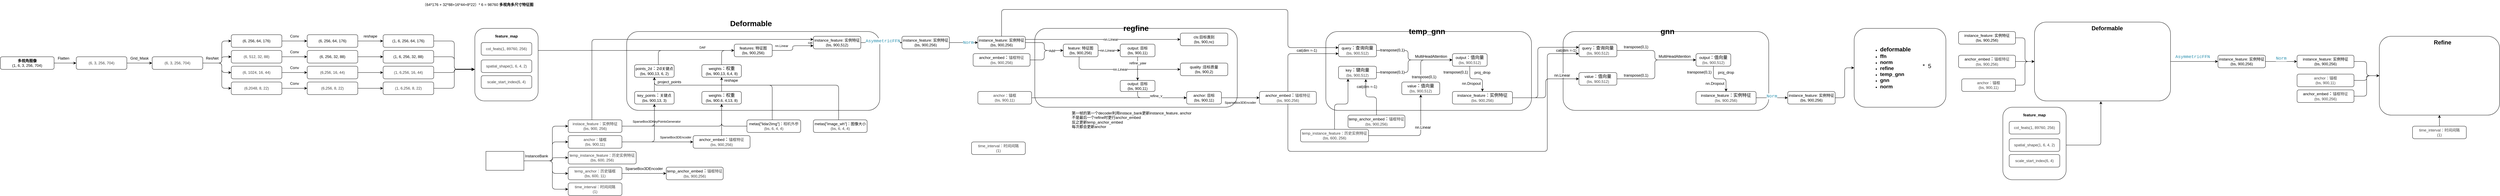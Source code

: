 <mxfile>
    <diagram id="a0RatmFFOjtsbBXyv08h" name="Page-1">
        <mxGraphModel dx="646" dy="461" grid="1" gridSize="10" guides="1" tooltips="1" connect="1" arrows="1" fold="1" page="1" pageScale="1" pageWidth="850" pageHeight="1100" math="0" shadow="0">
            <root>
                <mxCell id="0"/>
                <mxCell id="1" parent="0"/>
                <mxCell id="193" value="&lt;span style=&quot;font-family: monospace; font-size: 0px; text-align: start; text-wrap: nowrap;&quot;&gt;%3CmxGraphModel%3E%3Croot%3E%3CmxCell%20id%3D%220%22%2F%3E%3CmxCell%20id%3D%221%22%20parent%3D%220%22%2F%3E%3CmxCell%20id%3D%222%22%20value%3D%22reshape%22%20style%3D%22text%3BstrokeColor%3Dnone%3Balign%3Dcenter%3BfillColor%3Dnone%3Bhtml%3D1%3BverticalAlign%3Dmiddle%3BwhiteSpace%3Dwrap%3Brounded%3D0%3B%22%20vertex%3D%221%22%20parent%3D%221%22%3E%3CmxGeometry%20x%3D%221150%22%20y%3D%22160%22%20width%3D%2260%22%20height%3D%2230%22%20as%3D%22geometry%22%2F%3E%3C%2FmxCell%3E%3C%2Froot%3E%3C%2FmxGraphModel%3E&lt;/span&gt;&lt;span style=&quot;font-family: monospace; font-size: 0px; text-align: start; text-wrap: nowrap;&quot;&gt;%3CmxGraphModel%3E%3Croot%3E%3CmxCell%20id%3D%220%22%2F%3E%3CmxCell%20id%3D%221%22%20parent%3D%220%22%2F%3E%3CmxCell%20id%3D%222%22%20value%3D%22reshape%22%20style%3D%22text%3BstrokeColor%3Dnone%3Balign%3Dcenter%3BfillColor%3Dnone%3Bhtml%3D1%3BverticalAlign%3Dmiddle%3BwhiteSpace%3Dwrap%3Brounded%3D0%3B%22%20vertex%3D%221%22%20parent%3D%221%22%3E%3CmxGeometry%20x%3D%221150%22%20y%3D%22160%22%20width%3D%2260%22%20height%3D%2230%22%20as%3D%22geometry%22%2F%3E%3C%2FmxCell%3E%3C%2Froot%3E%3C%2FmxGraphModel%3E&lt;/span&gt;" style="whiteSpace=wrap;html=1;rounded=1;" parent="1" vertex="1">
                    <mxGeometry x="4950" y="160" width="650" height="250" as="geometry"/>
                </mxCell>
                <mxCell id="164" value="&lt;span style=&quot;font-family: monospace; font-size: 0px; text-align: start; text-wrap: nowrap;&quot;&gt;%3CmxGraphModel%3E%3Croot%3E%3CmxCell%20id%3D%220%22%2F%3E%3CmxCell%20id%3D%221%22%20parent%3D%220%22%2F%3E%3CmxCell%20id%3D%222%22%20value%3D%22reshape%22%20style%3D%22text%3BstrokeColor%3Dnone%3Balign%3Dcenter%3BfillColor%3Dnone%3Bhtml%3D1%3BverticalAlign%3Dmiddle%3BwhiteSpace%3Dwrap%3Brounded%3D0%3B%22%20vertex%3D%221%22%20parent%3D%221%22%3E%3CmxGeometry%20x%3D%221150%22%20y%3D%22160%22%20width%3D%2260%22%20height%3D%2230%22%20as%3D%22geometry%22%2F%3E%3C%2FmxCell%3E%3C%2Froot%3E%3C%2FmxGraphModel%3E&lt;/span&gt;&lt;span style=&quot;font-family: monospace; font-size: 0px; text-align: start; text-wrap: nowrap;&quot;&gt;%3CmxGraphModel%3E%3Croot%3E%3CmxCell%20id%3D%220%22%2F%3E%3CmxCell%20id%3D%221%22%20parent%3D%220%22%2F%3E%3CmxCell%20id%3D%222%22%20value%3D%22reshape%22%20style%3D%22text%3BstrokeColor%3Dnone%3Balign%3Dcenter%3BfillColor%3Dnone%3Bhtml%3D1%3BverticalAlign%3Dmiddle%3BwhiteSpace%3Dwrap%3Brounded%3D0%3B%22%20vertex%3D%221%22%20parent%3D%221%22%3E%3CmxGeometry%20x%3D%221150%22%20y%3D%22160%22%20width%3D%2260%22%20height%3D%2230%22%20as%3D%22geometry%22%2F%3E%3C%2FmxCell%3E%3C%2Froot%3E%3C%2FmxGraphModel%3E&lt;/span&gt;" style="whiteSpace=wrap;html=1;rounded=1;" parent="1" vertex="1">
                    <mxGeometry x="4200" y="160" width="650" height="250" as="geometry"/>
                </mxCell>
                <mxCell id="81" value="&lt;span style=&quot;font-family: monospace; font-size: 0px; text-align: start; text-wrap: nowrap;&quot;&gt;%3CmxGraphModel%3E%3Croot%3E%3CmxCell%20id%3D%220%22%2F%3E%3CmxCell%20id%3D%221%22%20parent%3D%220%22%2F%3E%3CmxCell%20id%3D%222%22%20value%3D%22reshape%22%20style%3D%22text%3BstrokeColor%3Dnone%3Balign%3Dcenter%3BfillColor%3Dnone%3Bhtml%3D1%3BverticalAlign%3Dmiddle%3BwhiteSpace%3Dwrap%3Brounded%3D0%3B%22%20vertex%3D%221%22%20parent%3D%221%22%3E%3CmxGeometry%20x%3D%221150%22%20y%3D%22160%22%20width%3D%2260%22%20height%3D%2230%22%20as%3D%22geometry%22%2F%3E%3C%2FmxCell%3E%3C%2Froot%3E%3C%2FmxGraphModel%3E&lt;/span&gt;&lt;span style=&quot;font-family: monospace; font-size: 0px; text-align: start; text-wrap: nowrap;&quot;&gt;%3CmxGraphModel%3E%3Croot%3E%3CmxCell%20id%3D%220%22%2F%3E%3CmxCell%20id%3D%221%22%20parent%3D%220%22%2F%3E%3CmxCell%20id%3D%222%22%20value%3D%22reshape%22%20style%3D%22text%3BstrokeColor%3Dnone%3Balign%3Dcenter%3BfillColor%3Dnone%3Bhtml%3D1%3BverticalAlign%3Dmiddle%3BwhiteSpace%3Dwrap%3Brounded%3D0%3B%22%20vertex%3D%221%22%20parent%3D%221%22%3E%3CmxGeometry%20x%3D%221150%22%20y%3D%22160%22%20width%3D%2260%22%20height%3D%2230%22%20as%3D%22geometry%22%2F%3E%3C%2FmxCell%3E%3C%2Froot%3E%3C%2FmxGraphModel%3E&lt;/span&gt;" style="whiteSpace=wrap;html=1;rounded=1;" parent="1" vertex="1">
                    <mxGeometry x="1990" y="160" width="800" height="250" as="geometry"/>
                </mxCell>
                <mxCell id="4" value="" style="edgeStyle=none;html=1;" parent="1" source="2" target="3" edge="1">
                    <mxGeometry relative="1" as="geometry"/>
                </mxCell>
                <mxCell id="2" value="&lt;b&gt;多视角图像&lt;/b&gt;&lt;br&gt;&lt;div&gt;(1, 6, 3, 256, 704)&lt;/div&gt;" style="rounded=1;whiteSpace=wrap;html=1;" parent="1" vertex="1">
                    <mxGeometry x="10" y="240" width="170" height="40" as="geometry"/>
                </mxCell>
                <mxCell id="7" value="" style="edgeStyle=none;html=1;" parent="1" source="3" target="6" edge="1">
                    <mxGeometry relative="1" as="geometry"/>
                </mxCell>
                <mxCell id="3" value="&lt;span style=&quot;color: rgb(63, 63, 63);&quot;&gt;(6, 3, 256, 704)&lt;/span&gt;" style="whiteSpace=wrap;html=1;rounded=1;" parent="1" vertex="1">
                    <mxGeometry x="250" y="240" width="160" height="40" as="geometry"/>
                </mxCell>
                <mxCell id="5" value="Flatten" style="text;strokeColor=none;align=center;fillColor=none;html=1;verticalAlign=middle;whiteSpace=wrap;rounded=0;" parent="1" vertex="1">
                    <mxGeometry x="180" y="230" width="60" height="30" as="geometry"/>
                </mxCell>
                <mxCell id="10" value="" style="edgeStyle=orthogonalEdgeStyle;html=1;entryX=0;entryY=0.5;entryDx=0;entryDy=0;" parent="1" source="6" target="9" edge="1">
                    <mxGeometry relative="1" as="geometry">
                        <Array as="points">
                            <mxPoint x="710" y="260"/>
                            <mxPoint x="710" y="190"/>
                        </Array>
                    </mxGeometry>
                </mxCell>
                <mxCell id="16" style="edgeStyle=orthogonalEdgeStyle;html=1;entryX=0;entryY=0.5;entryDx=0;entryDy=0;" parent="1" source="6" target="13" edge="1">
                    <mxGeometry relative="1" as="geometry">
                        <Array as="points">
                            <mxPoint x="710" y="260"/>
                            <mxPoint x="710" y="240"/>
                        </Array>
                    </mxGeometry>
                </mxCell>
                <mxCell id="17" style="edgeStyle=orthogonalEdgeStyle;html=1;entryX=0;entryY=0.5;entryDx=0;entryDy=0;" parent="1" source="6" target="14" edge="1">
                    <mxGeometry relative="1" as="geometry">
                        <Array as="points">
                            <mxPoint x="710" y="260"/>
                            <mxPoint x="710" y="290"/>
                        </Array>
                    </mxGeometry>
                </mxCell>
                <mxCell id="18" style="edgeStyle=orthogonalEdgeStyle;html=1;entryX=0;entryY=0.5;entryDx=0;entryDy=0;" parent="1" source="6" target="15" edge="1">
                    <mxGeometry relative="1" as="geometry">
                        <Array as="points">
                            <mxPoint x="710" y="260"/>
                            <mxPoint x="710" y="340"/>
                        </Array>
                    </mxGeometry>
                </mxCell>
                <mxCell id="6" value="&lt;span style=&quot;color: rgb(63, 63, 63);&quot;&gt;(6, 3, 256, 704)&lt;/span&gt;" style="whiteSpace=wrap;html=1;rounded=1;" parent="1" vertex="1">
                    <mxGeometry x="490" y="240" width="160" height="40" as="geometry"/>
                </mxCell>
                <mxCell id="8" value="Grid_Mask" style="text;strokeColor=none;align=center;fillColor=none;html=1;verticalAlign=middle;whiteSpace=wrap;rounded=0;" parent="1" vertex="1">
                    <mxGeometry x="420" y="230" width="60" height="30" as="geometry"/>
                </mxCell>
                <mxCell id="20" value="" style="edgeStyle=none;html=1;" parent="1" source="9" target="19" edge="1">
                    <mxGeometry relative="1" as="geometry"/>
                </mxCell>
                <mxCell id="9" value="(6, 256, 64, 176)" style="whiteSpace=wrap;html=1;rounded=1;" parent="1" vertex="1">
                    <mxGeometry x="740" y="170" width="160" height="40" as="geometry"/>
                </mxCell>
                <mxCell id="11" value="ResNet" style="text;strokeColor=none;align=center;fillColor=none;html=1;verticalAlign=middle;whiteSpace=wrap;rounded=0;" parent="1" vertex="1">
                    <mxGeometry x="650" y="230" width="60" height="30" as="geometry"/>
                </mxCell>
                <mxCell id="22" value="" style="edgeStyle=none;html=1;entryX=0;entryY=0.5;entryDx=0;entryDy=0;" parent="1" source="13" target="23" edge="1">
                    <mxGeometry relative="1" as="geometry"/>
                </mxCell>
                <mxCell id="13" value="&lt;span style=&quot;color: rgb(63, 63, 63);&quot;&gt;(6, 512, 32, 88)&lt;/span&gt;" style="whiteSpace=wrap;html=1;rounded=1;" parent="1" vertex="1">
                    <mxGeometry x="740" y="220" width="160" height="40" as="geometry"/>
                </mxCell>
                <mxCell id="26" value="" style="edgeStyle=none;html=1;entryX=0;entryY=0.5;entryDx=0;entryDy=0;" parent="1" source="14" target="27" edge="1">
                    <mxGeometry relative="1" as="geometry"/>
                </mxCell>
                <mxCell id="14" value="&lt;span style=&quot;color: rgb(63, 63, 63);&quot;&gt;(6, 1024, 16, 44)&lt;/span&gt;" style="whiteSpace=wrap;html=1;rounded=1;" parent="1" vertex="1">
                    <mxGeometry x="740" y="270" width="160" height="40" as="geometry"/>
                </mxCell>
                <mxCell id="25" value="" style="edgeStyle=none;html=1;" parent="1" source="15" target="24" edge="1">
                    <mxGeometry relative="1" as="geometry"/>
                </mxCell>
                <mxCell id="15" value="&lt;span style=&quot;color: rgb(63, 63, 63);&quot;&gt;(6,2048, 8, 22)&lt;/span&gt;" style="whiteSpace=wrap;html=1;rounded=1;" parent="1" vertex="1">
                    <mxGeometry x="740" y="320" width="160" height="40" as="geometry"/>
                </mxCell>
                <mxCell id="33" value="" style="edgeStyle=none;html=1;" parent="1" source="19" target="32" edge="1">
                    <mxGeometry relative="1" as="geometry"/>
                </mxCell>
                <mxCell id="19" value="(6, 256, 64, 176)" style="whiteSpace=wrap;html=1;rounded=1;" parent="1" vertex="1">
                    <mxGeometry x="980" y="170" width="160" height="40" as="geometry"/>
                </mxCell>
                <mxCell id="37" value="" style="edgeStyle=none;html=1;entryX=0;entryY=0.5;entryDx=0;entryDy=0;" parent="1" source="23" target="39" edge="1">
                    <mxGeometry relative="1" as="geometry"/>
                </mxCell>
                <mxCell id="23" value="(6, 256, 32, 88)" style="whiteSpace=wrap;html=1;rounded=1;" parent="1" vertex="1">
                    <mxGeometry x="980" y="220" width="160" height="40" as="geometry"/>
                </mxCell>
                <mxCell id="106" style="edgeStyle=orthogonalEdgeStyle;html=1;entryX=0;entryY=0.5;entryDx=0;entryDy=0;" parent="1" source="24" target="34" edge="1">
                    <mxGeometry relative="1" as="geometry"/>
                </mxCell>
                <mxCell id="24" value="&lt;span style=&quot;color: rgb(63, 63, 63);&quot;&gt;(6,256, 8, 22)&lt;/span&gt;" style="whiteSpace=wrap;html=1;rounded=1;" parent="1" vertex="1">
                    <mxGeometry x="980" y="320" width="160" height="40" as="geometry"/>
                </mxCell>
                <mxCell id="36" value="" style="edgeStyle=none;html=1;entryX=0;entryY=0.5;entryDx=0;entryDy=0;" parent="1" source="27" target="38" edge="1">
                    <mxGeometry relative="1" as="geometry"/>
                </mxCell>
                <mxCell id="27" value="&lt;span style=&quot;color: rgb(63, 63, 63);&quot;&gt;(6,256,&amp;nbsp;&lt;span style=&quot;color: rgb(63, 63, 63);&quot;&gt;16, 44&lt;/span&gt;)&lt;/span&gt;" style="whiteSpace=wrap;html=1;rounded=1;" parent="1" vertex="1">
                    <mxGeometry x="980" y="270" width="160" height="40" as="geometry"/>
                </mxCell>
                <mxCell id="28" value="Conv" style="text;strokeColor=none;align=center;fillColor=none;html=1;verticalAlign=middle;whiteSpace=wrap;rounded=0;" parent="1" vertex="1">
                    <mxGeometry x="910" y="160" width="60" height="30" as="geometry"/>
                </mxCell>
                <mxCell id="29" value="Conv" style="text;strokeColor=none;align=center;fillColor=none;html=1;verticalAlign=middle;whiteSpace=wrap;rounded=0;" parent="1" vertex="1">
                    <mxGeometry x="910" y="210" width="60" height="30" as="geometry"/>
                </mxCell>
                <mxCell id="30" value="Conv" style="text;strokeColor=none;align=center;fillColor=none;html=1;verticalAlign=middle;whiteSpace=wrap;rounded=0;" parent="1" vertex="1">
                    <mxGeometry x="910" y="310" width="60" height="30" as="geometry"/>
                </mxCell>
                <mxCell id="31" value="Conv" style="text;strokeColor=none;align=center;fillColor=none;html=1;verticalAlign=middle;whiteSpace=wrap;rounded=0;" parent="1" vertex="1">
                    <mxGeometry x="910" y="260" width="60" height="30" as="geometry"/>
                </mxCell>
                <mxCell id="32" value="(1, 6, 256, 64, 176)" style="whiteSpace=wrap;html=1;rounded=1;" parent="1" vertex="1">
                    <mxGeometry x="1220" y="170" width="160" height="40" as="geometry"/>
                </mxCell>
                <mxCell id="34" value="&lt;span style=&quot;color: rgb(63, 63, 63);&quot;&gt;(1, 6,256, 8, 22)&lt;/span&gt;" style="whiteSpace=wrap;html=1;rounded=1;" parent="1" vertex="1">
                    <mxGeometry x="1220" y="320" width="160" height="40" as="geometry"/>
                </mxCell>
                <mxCell id="48" style="edgeStyle=orthogonalEdgeStyle;html=1;" parent="1" source="38" edge="1">
                    <mxGeometry relative="1" as="geometry">
                        <mxPoint x="1510" y="280" as="targetPoint"/>
                    </mxGeometry>
                </mxCell>
                <mxCell id="38" value="&lt;span style=&quot;color: rgb(63, 63, 63);&quot;&gt;(1, 6,256,&amp;nbsp;&lt;/span&gt;&lt;span style=&quot;scrollbar-color: light-dark(#e2e2e2, #4b4b4b)&lt;br/&gt;&#x9;&#x9;&#x9;&#x9;&#x9;light-dark(#fbfbfb, var(--dark-panel-color)); color: rgb(63, 63, 63);&quot;&gt;16, 44&lt;/span&gt;&lt;span style=&quot;color: rgb(63, 63, 63);&quot;&gt;)&lt;/span&gt;" style="whiteSpace=wrap;html=1;rounded=1;" parent="1" vertex="1">
                    <mxGeometry x="1220" y="270" width="160" height="40" as="geometry"/>
                </mxCell>
                <mxCell id="39" value="&lt;span style=&quot;color: rgb(0, 0, 0);&quot;&gt;(1, 6, 256, 32, 88)&lt;/span&gt;" style="whiteSpace=wrap;html=1;rounded=1;" parent="1" vertex="1">
                    <mxGeometry x="1220" y="220" width="160" height="40" as="geometry"/>
                </mxCell>
                <mxCell id="40" value="reshape" style="text;strokeColor=none;align=center;fillColor=none;html=1;verticalAlign=middle;whiteSpace=wrap;rounded=0;" parent="1" vertex="1">
                    <mxGeometry x="1150" y="160" width="60" height="30" as="geometry"/>
                </mxCell>
                <mxCell id="107" style="edgeStyle=orthogonalEdgeStyle;html=1;" parent="1" source="45" edge="1">
                    <mxGeometry relative="1" as="geometry">
                        <mxPoint x="2400" y="220" as="targetPoint"/>
                        <Array as="points">
                            <mxPoint x="1800" y="220"/>
                            <mxPoint x="1800" y="220"/>
                        </Array>
                    </mxGeometry>
                </mxCell>
                <mxCell id="45" value="&lt;span style=&quot;font-family: monospace; font-size: 0px; text-align: start; text-wrap: nowrap;&quot;&gt;%3CmxGraphModel%3E%3Croot%3E%3CmxCell%20id%3D%220%22%2F%3E%3CmxCell%20id%3D%221%22%20parent%3D%220%22%2F%3E%3CmxCell%20id%3D%222%22%20value%3D%22reshape%22%20style%3D%22text%3BstrokeColor%3Dnone%3Balign%3Dcenter%3BfillColor%3Dnone%3Bhtml%3D1%3BverticalAlign%3Dmiddle%3BwhiteSpace%3Dwrap%3Brounded%3D0%3B%22%20vertex%3D%221%22%20parent%3D%221%22%3E%3CmxGeometry%20x%3D%221150%22%20y%3D%22160%22%20width%3D%2260%22%20height%3D%2230%22%20as%3D%22geometry%22%2F%3E%3C%2FmxCell%3E%3C%2Froot%3E%3C%2FmxGraphModel%3E&lt;/span&gt;&lt;span style=&quot;font-family: monospace; font-size: 0px; text-align: start; text-wrap: nowrap;&quot;&gt;%3CmxGraphModel%3E%3Croot%3E%3CmxCell%20id%3D%220%22%2F%3E%3CmxCell%20id%3D%221%22%20parent%3D%220%22%2F%3E%3CmxCell%20id%3D%222%22%20value%3D%22reshape%22%20style%3D%22text%3BstrokeColor%3Dnone%3Balign%3Dcenter%3BfillColor%3Dnone%3Bhtml%3D1%3BverticalAlign%3Dmiddle%3BwhiteSpace%3Dwrap%3Brounded%3D0%3B%22%20vertex%3D%221%22%20parent%3D%221%22%3E%3CmxGeometry%20x%3D%221150%22%20y%3D%22160%22%20width%3D%2260%22%20height%3D%2230%22%20as%3D%22geometry%22%2F%3E%3C%2FmxCell%3E%3C%2Froot%3E%3C%2FmxGraphModel%3E&lt;/span&gt;" style="whiteSpace=wrap;html=1;rounded=1;" parent="1" vertex="1">
                    <mxGeometry x="1510" y="150" width="200" height="230" as="geometry"/>
                </mxCell>
                <mxCell id="41" value="&lt;span style=&quot;color: rgb(63, 63, 63);&quot;&gt;col_feats(1, 89760, 256)&lt;/span&gt;" style="whiteSpace=wrap;html=1;rounded=1;" parent="1" vertex="1">
                    <mxGeometry x="1530" y="195" width="160" height="40" as="geometry"/>
                </mxCell>
                <mxCell id="42" value="&lt;span style=&quot;color: rgb(63, 63, 63);&quot;&gt;spatial_shape(1, 6, 4, 2)&lt;/span&gt;" style="whiteSpace=wrap;html=1;rounded=1;" parent="1" vertex="1">
                    <mxGeometry x="1530" y="250" width="160" height="40" as="geometry"/>
                </mxCell>
                <mxCell id="44" value="&lt;span style=&quot;color: rgb(63, 63, 63);&quot;&gt;scale_start_index(6, 4)&lt;/span&gt;" style="whiteSpace=wrap;html=1;rounded=1;" parent="1" vertex="1">
                    <mxGeometry x="1530" y="300" width="160" height="40" as="geometry"/>
                </mxCell>
                <mxCell id="46" style="edgeStyle=orthogonalEdgeStyle;html=1;exitX=1;exitY=0.5;exitDx=0;exitDy=0;entryX=0;entryY=0.565;entryDx=0;entryDy=0;entryPerimeter=0;" parent="1" source="32" target="45" edge="1">
                    <mxGeometry relative="1" as="geometry"/>
                </mxCell>
                <mxCell id="49" style="edgeStyle=orthogonalEdgeStyle;html=1;entryX=-0.01;entryY=0.561;entryDx=0;entryDy=0;entryPerimeter=0;" parent="1" source="34" target="45" edge="1">
                    <mxGeometry relative="1" as="geometry"/>
                </mxCell>
                <mxCell id="50" style="edgeStyle=orthogonalEdgeStyle;html=1;entryX=-0.008;entryY=0.567;entryDx=0;entryDy=0;entryPerimeter=0;" parent="1" source="39" target="45" edge="1">
                    <mxGeometry relative="1" as="geometry"/>
                </mxCell>
                <mxCell id="51" value="（64*176 + 32*88+16*44+8*22）* 6 = 98760 &lt;b&gt;多视角多尺寸特征图&lt;/b&gt;" style="text;strokeColor=none;align=center;fillColor=none;html=1;verticalAlign=middle;whiteSpace=wrap;rounded=0;" parent="1" vertex="1">
                    <mxGeometry x="1330" y="60" width="380" height="30" as="geometry"/>
                </mxCell>
                <mxCell id="52" value="&lt;b&gt;feature_map&lt;/b&gt;" style="text;strokeColor=none;align=center;fillColor=none;html=1;verticalAlign=middle;whiteSpace=wrap;rounded=0;" parent="1" vertex="1">
                    <mxGeometry x="1570" y="160" width="80" height="30" as="geometry"/>
                </mxCell>
                <mxCell id="84" style="edgeStyle=orthogonalEdgeStyle;html=1;entryX=0.5;entryY=1;entryDx=0;entryDy=0;" parent="1" source="53" target="82" edge="1">
                    <mxGeometry relative="1" as="geometry"/>
                </mxCell>
                <mxCell id="90" style="edgeStyle=orthogonalEdgeStyle;html=1;entryX=0.5;entryY=1;entryDx=0;entryDy=0;" parent="1" source="53" target="89" edge="1">
                    <mxGeometry relative="1" as="geometry"/>
                </mxCell>
                <mxCell id="112" style="edgeStyle=orthogonalEdgeStyle;html=1;entryX=0;entryY=0.25;entryDx=0;entryDy=0;" parent="1" source="53" target="110" edge="1">
                    <mxGeometry relative="1" as="geometry">
                        <mxPoint x="1930" y="310" as="targetPoint"/>
                        <Array as="points">
                            <mxPoint x="1880" y="185"/>
                        </Array>
                    </mxGeometry>
                </mxCell>
                <mxCell id="53" value="&lt;span style=&quot;color: rgb(63, 63, 63);&quot;&gt;instace_feature：实例特征&lt;/span&gt;&lt;div&gt;&lt;span style=&quot;color: rgb(63, 63, 63);&quot;&gt;(bs, 900, 256)&lt;/span&gt;&lt;/div&gt;" style="whiteSpace=wrap;html=1;rounded=1;" parent="1" vertex="1">
                    <mxGeometry x="1805" y="440" width="170" height="40" as="geometry"/>
                </mxCell>
                <mxCell id="70" value="" style="edgeStyle=orthogonalEdgeStyle;html=1;entryX=0;entryY=0.5;entryDx=0;entryDy=0;" parent="1" source="54" target="69" edge="1">
                    <mxGeometry relative="1" as="geometry">
                        <mxPoint x="2245" y="510" as="targetPoint"/>
                    </mxGeometry>
                </mxCell>
                <mxCell id="87" style="edgeStyle=orthogonalEdgeStyle;html=1;entryX=0.5;entryY=1;entryDx=0;entryDy=0;" parent="1" source="54" target="82" edge="1">
                    <mxGeometry relative="1" as="geometry"/>
                </mxCell>
                <mxCell id="54" value="&lt;span style=&quot;color: rgb(63, 63, 63);&quot;&gt;anchor：锚框&lt;/span&gt;&lt;div&gt;&lt;span style=&quot;color: rgb(63, 63, 63);&quot;&gt;(bs, 900,11)&lt;/span&gt;&lt;/div&gt;" style="whiteSpace=wrap;html=1;rounded=1;" parent="1" vertex="1">
                    <mxGeometry x="1805" y="490" width="170" height="40" as="geometry"/>
                </mxCell>
                <mxCell id="55" value="&lt;span style=&quot;color: rgb(63, 63, 63);&quot;&gt;temp_instance_feature：历史实例特征&lt;/span&gt;&lt;div&gt;&lt;span style=&quot;color: rgb(63, 63, 63);&quot;&gt;(bs, 600, 256)&lt;/span&gt;&lt;/div&gt;" style="whiteSpace=wrap;html=1;rounded=1;" parent="1" vertex="1">
                    <mxGeometry x="1805" y="540" width="215" height="40" as="geometry"/>
                </mxCell>
                <mxCell id="72" style="edgeStyle=orthogonalEdgeStyle;html=1;entryX=0;entryY=0.5;entryDx=0;entryDy=0;" parent="1" source="56" target="71" edge="1">
                    <mxGeometry relative="1" as="geometry"/>
                </mxCell>
                <mxCell id="56" value="&lt;span style=&quot;color: rgb(63, 63, 63);&quot;&gt;temp_anchor：历史锚框&lt;/span&gt;&lt;div&gt;&lt;span style=&quot;color: rgb(63, 63, 63);&quot;&gt;(bs, 600, 11)&lt;/span&gt;&lt;/div&gt;" style="whiteSpace=wrap;html=1;rounded=1;" parent="1" vertex="1">
                    <mxGeometry x="1805" y="590" width="170" height="40" as="geometry"/>
                </mxCell>
                <mxCell id="57" value="&lt;span style=&quot;color: rgb(63, 63, 63);&quot;&gt;time_interval：时间间隔&lt;/span&gt;&lt;div&gt;&lt;span style=&quot;color: rgb(63, 63, 63);&quot;&gt;(1)&lt;/span&gt;&lt;/div&gt;" style="whiteSpace=wrap;html=1;rounded=1;" parent="1" vertex="1">
                    <mxGeometry x="1805" y="640" width="170" height="40" as="geometry"/>
                </mxCell>
                <mxCell id="58" value="&lt;font style=&quot;font-size: 10px;&quot;&gt;SparseBox3DEncoder&lt;/font&gt;" style="text;strokeColor=none;align=center;fillColor=none;html=1;verticalAlign=middle;whiteSpace=wrap;rounded=0;" parent="1" vertex="1">
                    <mxGeometry x="2115" y="480" width="60" height="30" as="geometry"/>
                </mxCell>
                <mxCell id="60" style="edgeStyle=orthogonalEdgeStyle;html=1;entryX=0;entryY=0.5;entryDx=0;entryDy=0;" parent="1" target="53" edge="1">
                    <mxGeometry relative="1" as="geometry">
                        <mxPoint x="1665" y="570" as="sourcePoint"/>
                        <Array as="points">
                            <mxPoint x="1755" y="570"/>
                            <mxPoint x="1755" y="460"/>
                        </Array>
                    </mxGeometry>
                </mxCell>
                <mxCell id="61" style="edgeStyle=orthogonalEdgeStyle;html=1;entryX=0;entryY=0.5;entryDx=0;entryDy=0;" parent="1" target="54" edge="1">
                    <mxGeometry relative="1" as="geometry">
                        <mxPoint x="1665" y="570" as="sourcePoint"/>
                        <Array as="points">
                            <mxPoint x="1755" y="570"/>
                            <mxPoint x="1755" y="510"/>
                        </Array>
                    </mxGeometry>
                </mxCell>
                <mxCell id="62" style="edgeStyle=orthogonalEdgeStyle;html=1;entryX=0;entryY=0.5;entryDx=0;entryDy=0;" parent="1" target="55" edge="1">
                    <mxGeometry relative="1" as="geometry">
                        <mxPoint x="1665" y="570" as="sourcePoint"/>
                        <Array as="points">
                            <mxPoint x="1755" y="570"/>
                            <mxPoint x="1755" y="560"/>
                        </Array>
                    </mxGeometry>
                </mxCell>
                <mxCell id="64" style="edgeStyle=orthogonalEdgeStyle;html=1;entryX=0;entryY=0.5;entryDx=0;entryDy=0;" parent="1" target="57" edge="1">
                    <mxGeometry relative="1" as="geometry">
                        <mxPoint x="1665" y="570" as="sourcePoint"/>
                        <Array as="points">
                            <mxPoint x="1755" y="570"/>
                            <mxPoint x="1755" y="660"/>
                        </Array>
                    </mxGeometry>
                </mxCell>
                <mxCell id="59" value="" style="whiteSpace=wrap;html=1;" parent="1" vertex="1">
                    <mxGeometry x="1545" y="540" width="120" height="60" as="geometry"/>
                </mxCell>
                <mxCell id="63" style="edgeStyle=orthogonalEdgeStyle;html=1;entryX=0;entryY=0.5;entryDx=0;entryDy=0;" parent="1" target="56" edge="1">
                    <mxGeometry relative="1" as="geometry">
                        <mxPoint x="1665" y="570" as="sourcePoint"/>
                        <Array as="points">
                            <mxPoint x="1755" y="570"/>
                            <mxPoint x="1755" y="610"/>
                        </Array>
                    </mxGeometry>
                </mxCell>
                <mxCell id="65" value="InstanceBank" style="text;strokeColor=none;align=center;fillColor=none;html=1;verticalAlign=middle;whiteSpace=wrap;rounded=0;" parent="1" vertex="1">
                    <mxGeometry x="1675" y="540" width="60" height="30" as="geometry"/>
                </mxCell>
                <mxCell id="91" style="edgeStyle=orthogonalEdgeStyle;html=1;entryX=0.5;entryY=1;entryDx=0;entryDy=0;" parent="1" source="69" target="89" edge="1">
                    <mxGeometry relative="1" as="geometry"/>
                </mxCell>
                <mxCell id="69" value="&lt;span style=&quot;color: rgb(63, 63, 63);&quot;&gt;&lt;span style=&quot;color: rgb(0, 0, 0); background-color: rgb(255, 255, 255); white-space: pre;&quot;&gt;&lt;font style=&quot;font-size: 12px;&quot;&gt;anchor_embed&lt;/font&gt;&lt;/span&gt;&lt;span style=&quot;color: rgb(0, 0, 0); background-color: rgb(255, 255, 255); font-family: Consolas, &amp;quot;Courier New&amp;quot;, monospace; font-size: 14px; white-space: pre;&quot;&gt;：&lt;/span&gt;锚框特征&lt;/span&gt;&lt;div&gt;&lt;span style=&quot;color: rgb(63, 63, 63);&quot;&gt;(bs, 900,256)&lt;/span&gt;&lt;/div&gt;" style="whiteSpace=wrap;html=1;rounded=1;" parent="1" vertex="1">
                    <mxGeometry x="2200" y="490" width="180" height="40" as="geometry"/>
                </mxCell>
                <mxCell id="71" value="&lt;span style=&quot;color: rgb(63, 63, 63);&quot;&gt;&lt;span style=&quot;color: rgb(0, 0, 0); background-color: rgb(255, 255, 255); white-space: pre;&quot;&gt;&lt;font style=&quot;font-size: 12px;&quot;&gt;temp_anchor_embed&lt;/font&gt;&lt;/span&gt;&lt;span style=&quot;color: rgb(0, 0, 0); background-color: rgb(255, 255, 255); font-family: Consolas, &amp;quot;Courier New&amp;quot;, monospace; font-size: 14px; white-space: pre;&quot;&gt;：&lt;/span&gt;锚框特征&lt;/span&gt;&lt;div&gt;&lt;span style=&quot;color: rgb(63, 63, 63);&quot;&gt;(bs, 900,256)&lt;/span&gt;&lt;/div&gt;" style="whiteSpace=wrap;html=1;rounded=1;" parent="1" vertex="1">
                    <mxGeometry x="2115" y="590" width="180" height="40" as="geometry"/>
                </mxCell>
                <mxCell id="73" value="SparseBox3DEncoder" style="text;strokeColor=none;align=center;fillColor=none;html=1;verticalAlign=middle;whiteSpace=wrap;rounded=0;" parent="1" vertex="1">
                    <mxGeometry x="2015" y="580" width="60" height="30" as="geometry"/>
                </mxCell>
                <mxCell id="80" value="&lt;font style=&quot;font-size: 24px;&quot;&gt;&lt;b&gt;Deformable&lt;/b&gt;&lt;/font&gt;" style="text;strokeColor=none;align=center;fillColor=none;html=1;verticalAlign=middle;whiteSpace=wrap;rounded=0;" parent="1" vertex="1">
                    <mxGeometry x="2352.5" y="120" width="60" height="30" as="geometry"/>
                </mxCell>
                <mxCell id="96" style="edgeStyle=orthogonalEdgeStyle;html=1;entryX=0.5;entryY=1;entryDx=0;entryDy=0;" parent="1" source="82" target="95" edge="1">
                    <mxGeometry relative="1" as="geometry"/>
                </mxCell>
                <mxCell id="82" value="&lt;span style=&quot;color: rgb(63, 63, 63);&quot;&gt;&lt;span style=&quot;background-color: rgb(255, 255, 255); white-space: pre; color: rgb(0, 0, 0);&quot;&gt;key_points&lt;/span&gt;&lt;span style=&quot;color: rgb(0, 0, 0); background-color: rgb(255, 255, 255); font-family: Consolas, &amp;quot;Courier New&amp;quot;, monospace; font-size: 14px; white-space: pre;&quot;&gt;：&lt;/span&gt;&lt;span style=&quot;color: rgb(0, 0, 0); background-color: rgb(255, 255, 255); font-family: Consolas, &amp;quot;Courier New&amp;quot;, monospace; white-space: pre;&quot;&gt;&lt;font style=&quot;font-size: 12px;&quot;&gt;关键点&lt;/font&gt;&lt;/span&gt;&lt;/span&gt;&lt;div&gt;&lt;span style=&quot;background-color: transparent;&quot;&gt;(bs, 900,13, 3)&lt;/span&gt;&lt;/div&gt;" style="whiteSpace=wrap;html=1;rounded=1;" parent="1" vertex="1">
                    <mxGeometry x="2015" y="350" width="125" height="40" as="geometry"/>
                </mxCell>
                <mxCell id="85" value="&lt;font style=&quot;font-size: 10px;&quot;&gt;SparseBox3DKeyPointsGenerator&lt;/font&gt;" style="text;strokeColor=none;align=center;fillColor=none;html=1;verticalAlign=middle;whiteSpace=wrap;rounded=0;" parent="1" vertex="1">
                    <mxGeometry x="2055" y="430" width="60" height="30" as="geometry"/>
                </mxCell>
                <mxCell id="93" style="edgeStyle=orthogonalEdgeStyle;html=1;entryX=0.5;entryY=1;entryDx=0;entryDy=0;" parent="1" source="88" target="89" edge="1">
                    <mxGeometry relative="1" as="geometry"/>
                </mxCell>
                <mxCell id="97" style="edgeStyle=orthogonalEdgeStyle;html=1;entryX=0.5;entryY=1;entryDx=0;entryDy=0;" parent="1" source="88" target="95" edge="1">
                    <mxGeometry relative="1" as="geometry">
                        <Array as="points">
                            <mxPoint x="2450" y="330"/>
                            <mxPoint x="2077" y="330"/>
                        </Array>
                    </mxGeometry>
                </mxCell>
                <mxCell id="88" value="&lt;span style=&quot;color: rgb(63, 63, 63);&quot;&gt;&lt;span style=&quot;color: rgb(0, 0, 0); background-color: rgb(255, 255, 255); white-space: pre;&quot;&gt;&lt;font style=&quot;font-size: 12px;&quot; face=&quot;Helvetica&quot;&gt;metas[&quot;lidar2img&quot;]：&lt;/font&gt;&lt;/span&gt;相机外参&lt;/span&gt;&lt;div&gt;&lt;span style=&quot;color: rgb(63, 63, 63);&quot;&gt;(bs, 6, 4, 4)&lt;/span&gt;&lt;/div&gt;" style="whiteSpace=wrap;html=1;rounded=1;" parent="1" vertex="1">
                    <mxGeometry x="2370" y="440" width="170" height="40" as="geometry"/>
                </mxCell>
                <mxCell id="101" value="" style="edgeStyle=orthogonalEdgeStyle;html=1;" parent="1" source="89" target="100" edge="1">
                    <mxGeometry relative="1" as="geometry"/>
                </mxCell>
                <mxCell id="89" value="&lt;span style=&quot;color: rgb(63, 63, 63);&quot;&gt;&lt;span style=&quot;color: rgb(0, 0, 0); background-color: rgb(255, 255, 255); white-space: pre;&quot;&gt;weights&lt;/span&gt;&lt;span style=&quot;color: rgb(0, 0, 0); background-color: rgb(255, 255, 255); font-family: Consolas, &amp;quot;Courier New&amp;quot;, monospace; font-size: 14px; white-space: pre;&quot;&gt;：权重&lt;/span&gt;&lt;/span&gt;&lt;div&gt;&lt;span style=&quot;background-color: transparent;&quot;&gt;(bs, 900,6, 4,13, 8)&lt;/span&gt;&lt;/div&gt;" style="whiteSpace=wrap;html=1;rounded=1;" parent="1" vertex="1">
                    <mxGeometry x="2227.5" y="350" width="125" height="40" as="geometry"/>
                </mxCell>
                <mxCell id="98" style="edgeStyle=orthogonalEdgeStyle;html=1;entryX=0.5;entryY=1;entryDx=0;entryDy=0;" parent="1" source="94" target="95" edge="1">
                    <mxGeometry relative="1" as="geometry">
                        <Array as="points">
                            <mxPoint x="2660" y="330"/>
                            <mxPoint x="2077" y="330"/>
                        </Array>
                    </mxGeometry>
                </mxCell>
                <mxCell id="94" value="&lt;span style=&quot;color: rgb(63, 63, 63);&quot;&gt;&lt;span style=&quot;color: rgb(0, 0, 0); background-color: rgb(255, 255, 255); white-space: pre;&quot;&gt;&lt;font style=&quot;font-size: 12px;&quot; face=&quot;Helvetica&quot;&gt;metas[&quot;image_wh&quot;]：图像大小&lt;/font&gt;&lt;/span&gt;&lt;/span&gt;&lt;div&gt;&lt;span style=&quot;color: rgb(63, 63, 63);&quot;&gt;(bs, 6, 4, 4)&lt;/span&gt;&lt;/div&gt;" style="whiteSpace=wrap;html=1;rounded=1;" parent="1" vertex="1">
                    <mxGeometry x="2580" y="440" width="170" height="40" as="geometry"/>
                </mxCell>
                <mxCell id="104" style="edgeStyle=orthogonalEdgeStyle;html=1;entryX=0;entryY=0.5;entryDx=0;entryDy=0;" parent="1" source="95" target="103" edge="1">
                    <mxGeometry relative="1" as="geometry">
                        <Array as="points">
                            <mxPoint x="2090" y="220"/>
                        </Array>
                    </mxGeometry>
                </mxCell>
                <mxCell id="95" value="&lt;span style=&quot;color: rgb(63, 63, 63);&quot;&gt;&lt;span style=&quot;color: rgb(0, 0, 0); background-color: rgb(255, 255, 255); white-space: pre;&quot;&gt;points_2d&lt;/span&gt;&lt;span style=&quot;color: rgb(0, 0, 0); background-color: rgb(255, 255, 255); font-family: Consolas, &amp;quot;Courier New&amp;quot;, monospace; font-size: 14px; white-space: pre;&quot;&gt;：2d&lt;/span&gt;&lt;span style=&quot;color: rgb(0, 0, 0); background-color: rgb(255, 255, 255); font-family: Consolas, &amp;quot;Courier New&amp;quot;, monospace; white-space: pre;&quot;&gt;&lt;font style=&quot;font-size: 12px;&quot;&gt;关键点&lt;/font&gt;&lt;/span&gt;&lt;/span&gt;&lt;div&gt;&lt;span style=&quot;background-color: transparent;&quot;&gt;(bs, 900,13, 6, 2)&lt;/span&gt;&lt;/div&gt;" style="whiteSpace=wrap;html=1;rounded=1;" parent="1" vertex="1">
                    <mxGeometry x="2015" y="265" width="125" height="40" as="geometry"/>
                </mxCell>
                <mxCell id="99" value="project_points" style="text;strokeColor=none;align=center;fillColor=none;html=1;verticalAlign=middle;whiteSpace=wrap;rounded=0;" parent="1" vertex="1">
                    <mxGeometry x="2095" y="305" width="60" height="30" as="geometry"/>
                </mxCell>
                <mxCell id="105" style="edgeStyle=orthogonalEdgeStyle;html=1;entryX=0;entryY=0.5;entryDx=0;entryDy=0;" parent="1" source="100" target="103" edge="1">
                    <mxGeometry relative="1" as="geometry">
                        <Array as="points">
                            <mxPoint x="2290" y="220"/>
                        </Array>
                    </mxGeometry>
                </mxCell>
                <mxCell id="100" value="&lt;span style=&quot;color: rgb(63, 63, 63);&quot;&gt;&lt;span style=&quot;color: rgb(0, 0, 0); background-color: rgb(255, 255, 255); white-space: pre;&quot;&gt;weights&lt;/span&gt;&lt;span style=&quot;color: rgb(0, 0, 0); background-color: rgb(255, 255, 255); font-family: Consolas, &amp;quot;Courier New&amp;quot;, monospace; font-size: 14px; white-space: pre;&quot;&gt;：权重&lt;/span&gt;&lt;/span&gt;&lt;div&gt;&lt;span style=&quot;background-color: transparent;&quot;&gt;(bs, 900,13, 6,4, 8)&lt;/span&gt;&lt;/div&gt;" style="whiteSpace=wrap;html=1;rounded=1;" parent="1" vertex="1">
                    <mxGeometry x="2227.5" y="265" width="125" height="40" as="geometry"/>
                </mxCell>
                <mxCell id="102" value="reshape" style="text;strokeColor=none;align=center;fillColor=none;html=1;verticalAlign=middle;whiteSpace=wrap;rounded=0;" parent="1" vertex="1">
                    <mxGeometry x="2290" y="300" width="60" height="30" as="geometry"/>
                </mxCell>
                <mxCell id="111" style="edgeStyle=orthogonalEdgeStyle;html=1;entryX=0;entryY=0.75;entryDx=0;entryDy=0;" parent="1" source="103" target="110" edge="1">
                    <mxGeometry relative="1" as="geometry"/>
                </mxCell>
                <mxCell id="103" value="&lt;span style=&quot;color: rgb(63, 63, 63);&quot;&gt;&lt;span style=&quot;color: rgb(0, 0, 0); background-color: rgb(255, 255, 255); white-space: pre;&quot;&gt;&lt;font face=&quot;Helvetica&quot; style=&quot;font-size: 12px;&quot;&gt;features: 特征图&lt;/font&gt;&lt;/span&gt;&lt;/span&gt;&lt;div&gt;&lt;span style=&quot;background-color: transparent;&quot;&gt;&lt;font style=&quot;font-size: 12px;&quot; face=&quot;Helvetica&quot;&gt;(bs, 900,256)&lt;/font&gt;&lt;/span&gt;&lt;/div&gt;" style="whiteSpace=wrap;html=1;rounded=1;" parent="1" vertex="1">
                    <mxGeometry x="2330" y="200" width="120" height="40" as="geometry"/>
                </mxCell>
                <mxCell id="108" value="&lt;font style=&quot;font-size: 10px;&quot;&gt;DAF&lt;/font&gt;" style="text;strokeColor=none;align=center;fillColor=none;html=1;verticalAlign=middle;whiteSpace=wrap;rounded=0;" parent="1" vertex="1">
                    <mxGeometry x="2200" y="195" width="60" height="30" as="geometry"/>
                </mxCell>
                <mxCell id="109" value="&lt;font style=&quot;font-size: 10px;&quot;&gt;nn.Linear&lt;/font&gt;" style="text;strokeColor=none;align=center;fillColor=none;html=1;verticalAlign=middle;whiteSpace=wrap;rounded=0;" parent="1" vertex="1">
                    <mxGeometry x="2450" y="190" width="60" height="30" as="geometry"/>
                </mxCell>
                <mxCell id="115" style="edgeStyle=orthogonalEdgeStyle;html=1;entryX=0;entryY=0.5;entryDx=0;entryDy=0;" parent="1" source="110" target="114" edge="1">
                    <mxGeometry relative="1" as="geometry"/>
                </mxCell>
                <mxCell id="110" value="&lt;span style=&quot;color: rgb(63, 63, 63);&quot;&gt;&lt;span style=&quot;color: rgb(0, 0, 0); background-color: rgb(255, 255, 255); white-space: pre;&quot;&gt;&lt;font face=&quot;Helvetica&quot; style=&quot;font-size: 12px;&quot;&gt;instance_feature: 实例特征&lt;/font&gt;&lt;/span&gt;&lt;/span&gt;&lt;div&gt;&lt;span style=&quot;background-color: transparent;&quot;&gt;&lt;font style=&quot;font-size: 12px;&quot; face=&quot;Helvetica&quot;&gt;(bs, 900,512)&lt;/font&gt;&lt;/span&gt;&lt;/div&gt;" style="whiteSpace=wrap;html=1;rounded=1;" parent="1" vertex="1">
                    <mxGeometry x="2580" y="175" width="150" height="40" as="geometry"/>
                </mxCell>
                <mxCell id="113" value="&lt;font style=&quot;font-size: 10px;&quot;&gt;cat&lt;/font&gt;" style="text;strokeColor=none;align=center;fillColor=none;html=1;verticalAlign=middle;whiteSpace=wrap;rounded=0;" parent="1" vertex="1">
                    <mxGeometry x="2540" y="180" width="60" height="30" as="geometry"/>
                </mxCell>
                <mxCell id="118" style="edgeStyle=orthogonalEdgeStyle;html=1;entryX=0;entryY=0.5;entryDx=0;entryDy=0;" parent="1" source="114" target="117" edge="1">
                    <mxGeometry relative="1" as="geometry"/>
                </mxCell>
                <mxCell id="114" value="&lt;span style=&quot;color: rgb(63, 63, 63);&quot;&gt;&lt;span style=&quot;color: rgb(0, 0, 0); background-color: rgb(255, 255, 255); white-space: pre;&quot;&gt;&lt;font face=&quot;Helvetica&quot; style=&quot;font-size: 12px;&quot;&gt;instance_feature: 实例特征&lt;/font&gt;&lt;/span&gt;&lt;/span&gt;&lt;div&gt;&lt;span style=&quot;background-color: transparent;&quot;&gt;&lt;font style=&quot;font-size: 12px;&quot; face=&quot;Helvetica&quot;&gt;(bs, 900,256)&lt;/font&gt;&lt;/span&gt;&lt;/div&gt;" style="whiteSpace=wrap;html=1;rounded=1;" parent="1" vertex="1">
                    <mxGeometry x="2860" y="175" width="150" height="40" as="geometry"/>
                </mxCell>
                <mxCell id="116" value="&lt;div style=&quot;color: rgb(0, 0, 0); background-color: rgb(255, 255, 255); font-family: Consolas, &amp;quot;Courier New&amp;quot;, monospace; font-size: 14px; line-height: 19px; white-space: pre;&quot;&gt;&lt;span style=&quot;color: #2b91af;&quot;&gt;AsymmetricFFN&lt;/span&gt;&lt;/div&gt;" style="text;strokeColor=none;align=center;fillColor=none;html=1;verticalAlign=middle;whiteSpace=wrap;rounded=0;" parent="1" vertex="1">
                    <mxGeometry x="2770" y="175" width="60" height="30" as="geometry"/>
                </mxCell>
                <mxCell id="125" value="&lt;span style=&quot;font-family: monospace; font-size: 0px; text-align: start; text-wrap: nowrap;&quot;&gt;%3CmxGraphModel%3E%3Croot%3E%3CmxCell%20id%3D%220%22%2F%3E%3CmxCell%20id%3D%221%22%20parent%3D%220%22%2F%3E%3CmxCell%20id%3D%222%22%20value%3D%22reshape%22%20style%3D%22text%3BstrokeColor%3Dnone%3Balign%3Dcenter%3BfillColor%3Dnone%3Bhtml%3D1%3BverticalAlign%3Dmiddle%3BwhiteSpace%3Dwrap%3Brounded%3D0%3B%22%20vertex%3D%221%22%20parent%3D%221%22%3E%3CmxGeometry%20x%3D%221150%22%20y%3D%22160%22%20width%3D%2260%22%20height%3D%2230%22%20as%3D%22geometry%22%2F%3E%3C%2FmxCell%3E%3C%2Froot%3E%3C%2FmxGraphModel%3E&lt;/span&gt;&lt;span style=&quot;font-family: monospace; font-size: 0px; text-align: start; text-wrap: nowrap;&quot;&gt;%3CmxGraphModel%3E%3Croot%3E%3CmxCell%20id%3D%220%22%2F%3E%3CmxCell%20id%3D%221%22%20parent%3D%220%22%2F%3E%3CmxCell%20id%3D%222%22%20value%3D%22reshape%22%20style%3D%22text%3BstrokeColor%3Dnone%3Balign%3Dcenter%3BfillColor%3Dnone%3Bhtml%3D1%3BverticalAlign%3Dmiddle%3BwhiteSpace%3Dwrap%3Brounded%3D0%3B%22%20vertex%3D%221%22%20parent%3D%221%22%3E%3CmxGeometry%20x%3D%221150%22%20y%3D%22160%22%20width%3D%2260%22%20height%3D%2230%22%20as%3D%22geometry%22%2F%3E%3C%2FmxCell%3E%3C%2Froot%3E%3C%2FmxGraphModel%3E&lt;/span&gt;" style="whiteSpace=wrap;html=1;rounded=1;" parent="1" vertex="1">
                    <mxGeometry x="3280" y="150" width="640" height="250" as="geometry"/>
                </mxCell>
                <mxCell id="136" style="edgeStyle=orthogonalEdgeStyle;html=1;entryX=0;entryY=0.5;entryDx=0;entryDy=0;" parent="1" source="117" target="133" edge="1">
                    <mxGeometry relative="1" as="geometry"/>
                </mxCell>
                <mxCell id="150" style="edgeStyle=orthogonalEdgeStyle;html=1;entryX=0;entryY=0.5;entryDx=0;entryDy=0;exitX=1;exitY=0.25;exitDx=0;exitDy=0;" parent="1" source="117" target="149" edge="1">
                    <mxGeometry relative="1" as="geometry"/>
                </mxCell>
                <mxCell id="168" style="edgeStyle=orthogonalEdgeStyle;html=1;exitX=0.5;exitY=0;exitDx=0;exitDy=0;" parent="1" source="117" target="166" edge="1">
                    <mxGeometry relative="1" as="geometry">
                        <mxPoint x="4240" y="210" as="targetPoint"/>
                        <Array as="points">
                            <mxPoint x="3175" y="90"/>
                            <mxPoint x="4080" y="90"/>
                            <mxPoint x="4080" y="211"/>
                        </Array>
                    </mxGeometry>
                </mxCell>
                <mxCell id="117" value="&lt;span style=&quot;color: rgb(63, 63, 63);&quot;&gt;&lt;span style=&quot;color: rgb(0, 0, 0); background-color: rgb(255, 255, 255); white-space: pre;&quot;&gt;&lt;font face=&quot;Helvetica&quot; style=&quot;font-size: 12px;&quot;&gt;instance_feature: 实例特征&lt;/font&gt;&lt;/span&gt;&lt;/span&gt;&lt;div&gt;&lt;span style=&quot;background-color: transparent;&quot;&gt;&lt;font style=&quot;font-size: 12px;&quot; face=&quot;Helvetica&quot;&gt;(bs, 900,256)&lt;/font&gt;&lt;/span&gt;&lt;/div&gt;" style="whiteSpace=wrap;html=1;rounded=1;" parent="1" vertex="1">
                    <mxGeometry x="3100" y="175" width="150" height="40" as="geometry"/>
                </mxCell>
                <mxCell id="119" value="&lt;div style=&quot;color: rgb(0, 0, 0); background-color: rgb(255, 255, 255); font-family: Consolas, &amp;quot;Courier New&amp;quot;, monospace; font-size: 14px; line-height: 19px; white-space: pre;&quot;&gt;&lt;span style=&quot;color: rgb(43, 145, 175);&quot;&gt;Norm&lt;/span&gt;&lt;/div&gt;" style="text;strokeColor=none;align=center;fillColor=none;html=1;verticalAlign=middle;whiteSpace=wrap;rounded=0;" parent="1" vertex="1">
                    <mxGeometry x="3040" y="180" width="60" height="30" as="geometry"/>
                </mxCell>
                <mxCell id="135" style="edgeStyle=orthogonalEdgeStyle;html=1;entryX=0;entryY=0.5;entryDx=0;entryDy=0;" parent="1" source="127" target="133" edge="1">
                    <mxGeometry relative="1" as="geometry">
                        <Array as="points">
                            <mxPoint x="3310" y="250"/>
                            <mxPoint x="3310" y="220"/>
                        </Array>
                    </mxGeometry>
                </mxCell>
                <mxCell id="137" value="Add" style="edgeLabel;html=1;align=center;verticalAlign=middle;resizable=0;points=[];" parent="135" vertex="1" connectable="0">
                    <mxGeometry x="0.462" y="-1" relative="1" as="geometry">
                        <mxPoint as="offset"/>
                    </mxGeometry>
                </mxCell>
                <mxCell id="127" value="&lt;span style=&quot;color: rgb(63, 63, 63);&quot;&gt;&lt;span style=&quot;color: rgb(0, 0, 0); background-color: rgb(255, 255, 255); white-space: pre;&quot;&gt;&lt;font style=&quot;font-size: 12px;&quot;&gt;anchor_embed&lt;/font&gt;&lt;/span&gt;&lt;span style=&quot;color: rgb(0, 0, 0); background-color: rgb(255, 255, 255); font-family: Consolas, &amp;quot;Courier New&amp;quot;, monospace; font-size: 14px; white-space: pre;&quot;&gt;：&lt;/span&gt;锚框特征&lt;/span&gt;&lt;div&gt;&lt;span style=&quot;color: rgb(63, 63, 63);&quot;&gt;(bs, 900,256)&lt;/span&gt;&lt;/div&gt;" style="whiteSpace=wrap;html=1;rounded=1;" parent="1" vertex="1">
                    <mxGeometry x="3085" y="230" width="180" height="40" as="geometry"/>
                </mxCell>
                <mxCell id="147" style="edgeStyle=orthogonalEdgeStyle;html=1;entryX=0;entryY=0.5;entryDx=0;entryDy=0;" parent="1" source="130" target="144" edge="1">
                    <mxGeometry relative="1" as="geometry"/>
                </mxCell>
                <mxCell id="130" value="&lt;span style=&quot;color: rgb(63, 63, 63);&quot;&gt;anchor：锚框&lt;/span&gt;&lt;div&gt;&lt;span style=&quot;color: rgb(63, 63, 63);&quot;&gt;(bs, 900,11)&lt;/span&gt;&lt;/div&gt;" style="whiteSpace=wrap;html=1;rounded=1;" parent="1" vertex="1">
                    <mxGeometry x="3100" y="350" width="170" height="40" as="geometry"/>
                </mxCell>
                <mxCell id="132" value="&lt;span style=&quot;color: rgb(63, 63, 63);&quot;&gt;time_interval：时间间隔&lt;/span&gt;&lt;div&gt;&lt;span style=&quot;color: rgb(63, 63, 63);&quot;&gt;(1)&lt;/span&gt;&lt;/div&gt;" style="whiteSpace=wrap;html=1;rounded=1;" parent="1" vertex="1">
                    <mxGeometry x="3080" y="510" width="170" height="40" as="geometry"/>
                </mxCell>
                <mxCell id="139" value="" style="edgeStyle=orthogonalEdgeStyle;html=1;" parent="1" source="133" target="138" edge="1">
                    <mxGeometry relative="1" as="geometry"/>
                </mxCell>
                <mxCell id="140" value="nn.Linear" style="edgeLabel;html=1;align=center;verticalAlign=middle;resizable=0;points=[];" parent="139" vertex="1" connectable="0">
                    <mxGeometry x="-0.149" relative="1" as="geometry">
                        <mxPoint as="offset"/>
                    </mxGeometry>
                </mxCell>
                <mxCell id="152" style="edgeStyle=orthogonalEdgeStyle;html=1;entryX=0;entryY=0.5;entryDx=0;entryDy=0;" parent="1" source="133" target="151" edge="1">
                    <mxGeometry relative="1" as="geometry">
                        <Array as="points">
                            <mxPoint x="3420" y="280"/>
                        </Array>
                    </mxGeometry>
                </mxCell>
                <mxCell id="153" value="&lt;span style=&quot;font-family: monospace; font-size: 0px; text-align: start; background-color: rgb(251, 251, 251);&quot;&gt;%3CmxGraphModel%3E%3Croot%3E%3CmxCell%20id%3D%220%22%2F%3E%3CmxCell%20id%3D%221%22%20parent%3D%220%22%2F%3E%3CmxCell%20id%3D%222%22%20value%3D%22nn.Linear%22%20style%3D%22edgeLabel%3Bhtml%3D1%3Balign%3Dcenter%3BverticalAlign%3Dmiddle%3Bresizable%3D0%3Bpoints%3D%5B%5D%3B%22%20vertex%3D%221%22%20connectable%3D%220%22%20parent%3D%221%22%3E%3CmxGeometry%20x%3D%223509.655%22%20y%3D%22220%22%20as%3D%22geometry%22%2F%3E%3C%2FmxCell%3E%3C%2Froot%3E%3C%2FmxGraphModel%3E&lt;/span&gt;" style="edgeLabel;html=1;align=center;verticalAlign=middle;resizable=0;points=[];" parent="152" vertex="1" connectable="0">
                    <mxGeometry x="0.132" y="-2" relative="1" as="geometry">
                        <mxPoint as="offset"/>
                    </mxGeometry>
                </mxCell>
                <mxCell id="133" value="&lt;span style=&quot;color: rgb(63, 63, 63);&quot;&gt;&lt;span style=&quot;color: rgb(0, 0, 0); background-color: rgb(255, 255, 255); white-space: pre;&quot;&gt;&lt;font face=&quot;Helvetica&quot; style=&quot;font-size: 12px;&quot;&gt;feature: 特征图&lt;/font&gt;&lt;/span&gt;&lt;/span&gt;&lt;div&gt;&lt;span style=&quot;background-color: transparent;&quot;&gt;&lt;font style=&quot;font-size: 12px;&quot; face=&quot;Helvetica&quot;&gt;(bs, 900,256)&lt;/font&gt;&lt;/span&gt;&lt;/div&gt;" style="whiteSpace=wrap;html=1;rounded=1;" parent="1" vertex="1">
                    <mxGeometry x="3370" y="200" width="110" height="40" as="geometry"/>
                </mxCell>
                <mxCell id="142" style="edgeStyle=orthogonalEdgeStyle;html=1;" parent="1" source="138" target="141" edge="1">
                    <mxGeometry relative="1" as="geometry"/>
                </mxCell>
                <mxCell id="143" value="refine_yaw" style="edgeLabel;html=1;align=center;verticalAlign=middle;resizable=0;points=[];" parent="142" vertex="1" connectable="0">
                    <mxGeometry x="-0.077" y="-3" relative="1" as="geometry">
                        <mxPoint x="3" y="-15" as="offset"/>
                    </mxGeometry>
                </mxCell>
                <mxCell id="138" value="&lt;span style=&quot;color: rgb(63, 63, 63);&quot;&gt;&lt;span style=&quot;color: rgb(0, 0, 0); background-color: rgb(255, 255, 255); white-space: pre;&quot;&gt;&lt;font face=&quot;Helvetica&quot; style=&quot;font-size: 12px;&quot;&gt;output: 目标&lt;/font&gt;&lt;/span&gt;&lt;/span&gt;&lt;div&gt;&lt;span style=&quot;background-color: transparent;&quot;&gt;&lt;font style=&quot;font-size: 12px;&quot; face=&quot;Helvetica&quot;&gt;(bs, 900,11)&lt;/font&gt;&lt;/span&gt;&lt;/div&gt;" style="whiteSpace=wrap;html=1;rounded=1;" parent="1" vertex="1">
                    <mxGeometry x="3550" y="200" width="110" height="40" as="geometry"/>
                </mxCell>
                <mxCell id="145" value="" style="edgeStyle=orthogonalEdgeStyle;html=1;exitX=0.5;exitY=1;exitDx=0;exitDy=0;" parent="1" source="141" target="144" edge="1">
                    <mxGeometry relative="1" as="geometry">
                        <Array as="points">
                            <mxPoint x="3605" y="370"/>
                        </Array>
                    </mxGeometry>
                </mxCell>
                <mxCell id="146" value="refine_v" style="edgeLabel;html=1;align=center;verticalAlign=middle;resizable=0;points=[];" parent="145" vertex="1" connectable="0">
                    <mxGeometry x="-0.114" y="3" relative="1" as="geometry">
                        <mxPoint y="-3" as="offset"/>
                    </mxGeometry>
                </mxCell>
                <mxCell id="141" value="&lt;span style=&quot;color: rgb(63, 63, 63);&quot;&gt;&lt;span style=&quot;color: rgb(0, 0, 0); background-color: rgb(255, 255, 255); white-space: pre;&quot;&gt;&lt;font face=&quot;Helvetica&quot; style=&quot;font-size: 12px;&quot;&gt;output: 目标&lt;/font&gt;&lt;/span&gt;&lt;/span&gt;&lt;div&gt;&lt;span style=&quot;background-color: transparent;&quot;&gt;&lt;font style=&quot;font-size: 12px;&quot; face=&quot;Helvetica&quot;&gt;(bs, 900,11)&lt;/font&gt;&lt;/span&gt;&lt;/div&gt;" style="whiteSpace=wrap;html=1;rounded=1;" parent="1" vertex="1">
                    <mxGeometry x="3550" y="315" width="110" height="35" as="geometry"/>
                </mxCell>
                <mxCell id="159" style="edgeStyle=none;html=1;entryX=0;entryY=0.5;entryDx=0;entryDy=0;" parent="1" source="144" target="158" edge="1">
                    <mxGeometry relative="1" as="geometry"/>
                </mxCell>
                <mxCell id="144" value="&lt;span style=&quot;color: rgb(63, 63, 63);&quot;&gt;&lt;span style=&quot;color: rgb(0, 0, 0); background-color: rgb(255, 255, 255); white-space: pre;&quot;&gt;&lt;font face=&quot;Helvetica&quot; style=&quot;font-size: 12px;&quot;&gt;anchor: 目标&lt;/font&gt;&lt;/span&gt;&lt;/span&gt;&lt;div&gt;&lt;span style=&quot;background-color: transparent;&quot;&gt;&lt;font style=&quot;font-size: 12px;&quot; face=&quot;Helvetica&quot;&gt;(bs, 900,11)&lt;/font&gt;&lt;/span&gt;&lt;/div&gt;" style="whiteSpace=wrap;html=1;rounded=1;" parent="1" vertex="1">
                    <mxGeometry x="3760" y="350" width="110" height="40" as="geometry"/>
                </mxCell>
                <mxCell id="149" value="&lt;span style=&quot;color: rgb(63, 63, 63);&quot;&gt;&lt;span style=&quot;color: rgb(0, 0, 0); background-color: rgb(255, 255, 255); white-space: pre;&quot;&gt;&lt;font face=&quot;Helvetica&quot; style=&quot;font-size: 12px;&quot;&gt;cls:目标类别&lt;/font&gt;&lt;/span&gt;&lt;/span&gt;&lt;div&gt;&lt;span style=&quot;background-color: transparent;&quot;&gt;&lt;font style=&quot;font-size: 12px;&quot; face=&quot;Helvetica&quot;&gt;(bs, 900,nc)&lt;/font&gt;&lt;/span&gt;&lt;/div&gt;" style="whiteSpace=wrap;html=1;rounded=1;" parent="1" vertex="1">
                    <mxGeometry x="3740" y="165" width="150" height="40" as="geometry"/>
                </mxCell>
                <mxCell id="151" value="&lt;span style=&quot;color: rgb(63, 63, 63);&quot;&gt;&lt;span style=&quot;color: rgb(0, 0, 0); background-color: rgb(255, 255, 255); white-space: pre;&quot;&gt;&lt;font face=&quot;Helvetica&quot; style=&quot;font-size: 12px;&quot;&gt;quality :目标质量&lt;/font&gt;&lt;/span&gt;&lt;/span&gt;&lt;div&gt;&lt;span style=&quot;background-color: transparent;&quot;&gt;&lt;font style=&quot;font-size: 12px;&quot; face=&quot;Helvetica&quot;&gt;(bs, 900,2)&lt;/font&gt;&lt;/span&gt;&lt;/div&gt;" style="whiteSpace=wrap;html=1;rounded=1;" parent="1" vertex="1">
                    <mxGeometry x="3740" y="260" width="150" height="40" as="geometry"/>
                </mxCell>
                <mxCell id="154" value="nn.Linear" style="edgeLabel;html=1;align=center;verticalAlign=middle;resizable=0;points=[];" parent="1" vertex="1" connectable="0">
                    <mxGeometry x="3549.995" y="280" as="geometry"/>
                </mxCell>
                <mxCell id="155" value="nn.Linear" style="edgeLabel;html=1;align=center;verticalAlign=middle;resizable=0;points=[];" parent="1" vertex="1" connectable="0">
                    <mxGeometry x="3519.995" y="185" as="geometry"/>
                </mxCell>
                <mxCell id="157" value="&lt;font style=&quot;font-size: 24px;&quot;&gt;&lt;b&gt;regfine&lt;/b&gt;&lt;/font&gt;" style="text;strokeColor=none;align=center;fillColor=none;html=1;verticalAlign=middle;whiteSpace=wrap;rounded=0;" parent="1" vertex="1">
                    <mxGeometry x="3570" y="135" width="60" height="30" as="geometry"/>
                </mxCell>
                <mxCell id="167" style="edgeStyle=orthogonalEdgeStyle;html=1;entryX=0;entryY=0.75;entryDx=0;entryDy=0;exitX=0.5;exitY=0;exitDx=0;exitDy=0;" parent="1" source="158" target="166" edge="1">
                    <mxGeometry relative="1" as="geometry"/>
                </mxCell>
                <mxCell id="197" style="edgeStyle=orthogonalEdgeStyle;html=1;entryX=0;entryY=0.75;entryDx=0;entryDy=0;" parent="1" source="158" target="196" edge="1">
                    <mxGeometry relative="1" as="geometry">
                        <Array as="points">
                            <mxPoint x="4080" y="540"/>
                            <mxPoint x="4900" y="540"/>
                            <mxPoint x="4900" y="230"/>
                        </Array>
                    </mxGeometry>
                </mxCell>
                <mxCell id="158" value="&lt;span style=&quot;color: rgb(63, 63, 63);&quot;&gt;&lt;span style=&quot;color: rgb(0, 0, 0); background-color: rgb(255, 255, 255); white-space: pre;&quot;&gt;&lt;font style=&quot;font-size: 12px;&quot;&gt;anchor_embed&lt;/font&gt;&lt;/span&gt;&lt;span style=&quot;color: rgb(0, 0, 0); background-color: rgb(255, 255, 255); font-family: Consolas, &amp;quot;Courier New&amp;quot;, monospace; font-size: 14px; white-space: pre;&quot;&gt;：&lt;/span&gt;锚框特征&lt;/span&gt;&lt;div&gt;&lt;span style=&quot;color: rgb(63, 63, 63);&quot;&gt;(bs, 900,256)&lt;/span&gt;&lt;/div&gt;" style="whiteSpace=wrap;html=1;rounded=1;" parent="1" vertex="1">
                    <mxGeometry x="3990" y="350" width="180" height="40" as="geometry"/>
                </mxCell>
                <mxCell id="160" value="&lt;font style=&quot;font-size: 10px;&quot;&gt;SparseBox3DEncoder&lt;/font&gt;" style="text;strokeColor=none;align=center;fillColor=none;html=1;verticalAlign=middle;whiteSpace=wrap;rounded=0;" parent="1" vertex="1">
                    <mxGeometry x="3900" y="370" width="60" height="30" as="geometry"/>
                </mxCell>
                <mxCell id="171" style="edgeStyle=orthogonalEdgeStyle;html=1;entryX=0.25;entryY=1;entryDx=0;entryDy=0;" parent="1" source="162" target="170" edge="1">
                    <mxGeometry relative="1" as="geometry"/>
                </mxCell>
                <mxCell id="162" value="&lt;span style=&quot;color: rgb(63, 63, 63);&quot;&gt;temp_instance_feature：历史实例特征&lt;/span&gt;&lt;div&gt;&lt;span style=&quot;color: rgb(63, 63, 63);&quot;&gt;(bs, 600, 256)&lt;/span&gt;&lt;/div&gt;" style="whiteSpace=wrap;html=1;rounded=1;" parent="1" vertex="1">
                    <mxGeometry x="4120" y="470" width="215" height="40" as="geometry"/>
                </mxCell>
                <mxCell id="163" value="&lt;span style=&quot;color: rgb(63, 63, 63);&quot;&gt;&lt;span style=&quot;color: rgb(0, 0, 0); background-color: rgb(255, 255, 255); white-space: pre;&quot;&gt;&lt;font style=&quot;font-size: 12px;&quot;&gt;temp_anchor_embed&lt;/font&gt;&lt;/span&gt;&lt;span style=&quot;color: rgb(0, 0, 0); background-color: rgb(255, 255, 255); font-family: Consolas, &amp;quot;Courier New&amp;quot;, monospace; font-size: 14px; white-space: pre;&quot;&gt;：&lt;/span&gt;锚框特征&lt;/span&gt;&lt;div&gt;&lt;span style=&quot;color: rgb(63, 63, 63);&quot;&gt;(bs, 900,256)&lt;/span&gt;&lt;/div&gt;" style="whiteSpace=wrap;html=1;rounded=1;" parent="1" vertex="1">
                    <mxGeometry x="4270" y="425" width="180" height="40" as="geometry"/>
                </mxCell>
                <mxCell id="165" value="&lt;font style=&quot;font-size: 24px;&quot;&gt;&lt;b&gt;temp_gnn&lt;/b&gt;&lt;/font&gt;" style="text;strokeColor=none;align=center;fillColor=none;html=1;verticalAlign=middle;whiteSpace=wrap;rounded=0;" parent="1" vertex="1">
                    <mxGeometry x="4490" y="145" width="60" height="30" as="geometry"/>
                </mxCell>
                <mxCell id="180" style="edgeStyle=orthogonalEdgeStyle;html=1;entryX=0;entryY=0.5;entryDx=0;entryDy=0;" parent="1" source="166" target="179" edge="1">
                    <mxGeometry relative="1" as="geometry">
                        <Array as="points">
                            <mxPoint x="4460" y="220"/>
                            <mxPoint x="4460" y="250"/>
                        </Array>
                    </mxGeometry>
                </mxCell>
                <mxCell id="166" value="&lt;span style=&quot;color: rgb(63, 63, 63);&quot;&gt;&lt;span style=&quot;background-color: rgb(255, 255, 255); white-space: pre; color: rgb(0, 0, 0);&quot;&gt;query&lt;/span&gt;&lt;span style=&quot;color: rgb(0, 0, 0); background-color: rgb(255, 255, 255); font-family: Consolas, &amp;quot;Courier New&amp;quot;, monospace; font-size: 14px; white-space: pre;&quot;&gt;：查询向量&lt;/span&gt;&lt;/span&gt;&lt;div&gt;&lt;span style=&quot;color: rgb(63, 63, 63);&quot;&gt;(bs, 900,512)&lt;/span&gt;&lt;/div&gt;" style="whiteSpace=wrap;html=1;rounded=1;" parent="1" vertex="1">
                    <mxGeometry x="4240" y="200" width="120" height="40" as="geometry"/>
                </mxCell>
                <mxCell id="169" value="cat(dim =-1)" style="text;strokeColor=none;align=center;fillColor=none;html=1;verticalAlign=middle;whiteSpace=wrap;rounded=0;" parent="1" vertex="1">
                    <mxGeometry x="4080" y="205" width="120" height="30" as="geometry"/>
                </mxCell>
                <mxCell id="181" style="edgeStyle=orthogonalEdgeStyle;html=1;entryX=0;entryY=0.5;entryDx=0;entryDy=0;" parent="1" source="170" target="179" edge="1">
                    <mxGeometry relative="1" as="geometry">
                        <Array as="points">
                            <mxPoint x="4460" y="290"/>
                            <mxPoint x="4460" y="250"/>
                        </Array>
                    </mxGeometry>
                </mxCell>
                <mxCell id="170" value="&lt;span style=&quot;color: rgb(63, 63, 63);&quot;&gt;&lt;span style=&quot;color: rgb(0, 0, 0); background-color: rgb(255, 255, 255); white-space: pre;&quot;&gt;key&lt;/span&gt;&lt;span style=&quot;color: rgb(0, 0, 0); background-color: rgb(255, 255, 255); font-family: Consolas, &amp;quot;Courier New&amp;quot;, monospace; font-size: 14px; white-space: pre;&quot;&gt;：键向量&lt;/span&gt;&lt;/span&gt;&lt;div&gt;&lt;span style=&quot;color: rgb(63, 63, 63);&quot;&gt;(bs, 900,512)&lt;/span&gt;&lt;/div&gt;" style="whiteSpace=wrap;html=1;rounded=1;" parent="1" vertex="1">
                    <mxGeometry x="4240" y="270" width="120" height="40" as="geometry"/>
                </mxCell>
                <mxCell id="172" style="edgeStyle=orthogonalEdgeStyle;html=1;entryX=0.719;entryY=1.025;entryDx=0;entryDy=0;entryPerimeter=0;" parent="1" source="163" target="170" edge="1">
                    <mxGeometry relative="1" as="geometry"/>
                </mxCell>
                <mxCell id="173" value="cat(dim =-1)" style="text;strokeColor=none;align=center;fillColor=none;html=1;verticalAlign=middle;whiteSpace=wrap;rounded=0;" parent="1" vertex="1">
                    <mxGeometry x="4270" y="320" width="120" height="30" as="geometry"/>
                </mxCell>
                <mxCell id="182" style="edgeStyle=orthogonalEdgeStyle;html=1;entryX=0;entryY=0.5;entryDx=0;entryDy=0;exitX=0.5;exitY=0;exitDx=0;exitDy=0;" parent="1" source="174" target="179" edge="1">
                    <mxGeometry relative="1" as="geometry">
                        <Array as="points">
                            <mxPoint x="4500" y="250"/>
                        </Array>
                    </mxGeometry>
                </mxCell>
                <mxCell id="174" value="&lt;span style=&quot;color: rgb(63, 63, 63);&quot;&gt;&lt;span style=&quot;color: rgb(0, 0, 0); background-color: rgb(255, 255, 255); white-space: pre;&quot;&gt;value&lt;/span&gt;&lt;span style=&quot;color: rgb(0, 0, 0); background-color: rgb(255, 255, 255); font-family: Consolas, &amp;quot;Courier New&amp;quot;, monospace; font-size: 14px; white-space: pre;&quot;&gt;：值向量&lt;/span&gt;&lt;/span&gt;&lt;div&gt;&lt;span style=&quot;color: rgb(63, 63, 63);&quot;&gt;(bs, 900,512)&lt;/span&gt;&lt;/div&gt;" style="whiteSpace=wrap;html=1;rounded=1;" parent="1" vertex="1">
                    <mxGeometry x="4440" y="320" width="120" height="40" as="geometry"/>
                </mxCell>
                <mxCell id="177" value="" style="edgeStyle=orthogonalEdgeStyle;html=1;entryX=0.5;entryY=1;entryDx=0;entryDy=0;" parent="1" source="162" target="174" edge="1">
                    <mxGeometry relative="1" as="geometry">
                        <mxPoint x="4395" y="495" as="sourcePoint"/>
                        <mxPoint x="4570" y="455" as="targetPoint"/>
                    </mxGeometry>
                </mxCell>
                <mxCell id="178" value="&lt;span style=&quot;color: rgb(0, 0, 0); font-family: Helvetica; font-size: 12px; font-style: normal; font-variant-ligatures: normal; font-variant-caps: normal; font-weight: 400; letter-spacing: normal; orphans: 2; text-align: center; text-indent: 0px; text-transform: none; widows: 2; word-spacing: 0px; -webkit-text-stroke-width: 0px; white-space: normal; background-color: rgb(251, 251, 251); text-decoration-thickness: initial; text-decoration-style: initial; text-decoration-color: initial; display: inline !important; float: none;&quot;&gt;nn.Linear&lt;/span&gt;" style="text;whiteSpace=wrap;html=1;" parent="1" vertex="1">
                    <mxGeometry x="4480" y="450" width="60" height="30" as="geometry"/>
                </mxCell>
                <mxCell id="190" value="" style="edgeStyle=orthogonalEdgeStyle;html=1;" parent="1" source="179" target="189" edge="1">
                    <mxGeometry relative="1" as="geometry"/>
                </mxCell>
                <mxCell id="179" value="&lt;span style=&quot;color: rgb(63, 63, 63);&quot;&gt;&lt;span style=&quot;color: rgb(0, 0, 0); background-color: rgb(255, 255, 255); white-space: pre;&quot;&gt;output&lt;/span&gt;&lt;span style=&quot;color: rgb(0, 0, 0); background-color: rgb(255, 255, 255); font-family: Consolas, &amp;quot;Courier New&amp;quot;, monospace; font-size: 14px; white-space: pre;&quot;&gt;：值向量&lt;/span&gt;&lt;/span&gt;&lt;div&gt;&lt;span style=&quot;color: rgb(63, 63, 63);&quot;&gt;(bs, 900,512)&lt;/span&gt;&lt;/div&gt;" style="whiteSpace=wrap;html=1;rounded=1;" parent="1" vertex="1">
                    <mxGeometry x="4600" y="230" width="110" height="40" as="geometry"/>
                </mxCell>
                <mxCell id="183" value="&lt;span style=&quot;color: rgb(0, 0, 0); font-family: Helvetica; font-size: 12px; font-style: normal; font-variant-ligatures: normal; font-variant-caps: normal; font-weight: 400; letter-spacing: normal; orphans: 2; text-align: center; text-indent: 0px; text-transform: none; widows: 2; word-spacing: 0px; -webkit-text-stroke-width: 0px; white-space: normal; background-color: rgb(251, 251, 251); text-decoration-thickness: initial; text-decoration-style: initial; text-decoration-color: initial; float: none; display: inline !important;&quot;&gt;transpose(0,1)&lt;/span&gt;" style="text;whiteSpace=wrap;html=1;" parent="1" vertex="1">
                    <mxGeometry x="4370" y="275" width="60" height="30" as="geometry"/>
                </mxCell>
                <mxCell id="185" value="&lt;span style=&quot;color: rgb(0, 0, 0); font-family: Helvetica; font-size: 12px; font-style: normal; font-variant-ligatures: normal; font-variant-caps: normal; font-weight: 400; letter-spacing: normal; orphans: 2; text-align: center; text-indent: 0px; text-transform: none; widows: 2; word-spacing: 0px; -webkit-text-stroke-width: 0px; white-space: normal; background-color: rgb(251, 251, 251); text-decoration-thickness: initial; text-decoration-style: initial; text-decoration-color: initial; float: none; display: inline !important;&quot;&gt;transpose(0,1)&lt;/span&gt;" style="text;whiteSpace=wrap;html=1;" parent="1" vertex="1">
                    <mxGeometry x="4370" y="205" width="60" height="30" as="geometry"/>
                </mxCell>
                <mxCell id="186" value="&lt;span style=&quot;color: rgb(0, 0, 0); font-family: Helvetica; font-size: 12px; font-style: normal; font-variant-ligatures: normal; font-variant-caps: normal; font-weight: 400; letter-spacing: normal; orphans: 2; text-align: center; text-indent: 0px; text-transform: none; widows: 2; word-spacing: 0px; -webkit-text-stroke-width: 0px; white-space: normal; background-color: rgb(251, 251, 251); text-decoration-thickness: initial; text-decoration-style: initial; text-decoration-color: initial; float: none; display: inline !important;&quot;&gt;transpose(0,1)&lt;/span&gt;" style="text;whiteSpace=wrap;html=1;" parent="1" vertex="1">
                    <mxGeometry x="4470" y="290" width="60" height="30" as="geometry"/>
                </mxCell>
                <mxCell id="188" value="&lt;span style=&quot;color: rgb(0, 0, 0); font-family: Helvetica; font-size: 12px; font-style: normal; font-variant-ligatures: normal; font-variant-caps: normal; font-weight: 400; letter-spacing: normal; orphans: 2; text-align: center; text-indent: 0px; text-transform: none; widows: 2; word-spacing: 0px; -webkit-text-stroke-width: 0px; white-space: normal; background-color: rgb(251, 251, 251); text-decoration-thickness: initial; text-decoration-style: initial; text-decoration-color: initial; float: none; display: inline !important;&quot;&gt;MultiHeadAttention&lt;/span&gt;" style="text;whiteSpace=wrap;html=1;" parent="1" vertex="1">
                    <mxGeometry x="4480" y="225" width="60" height="30" as="geometry"/>
                </mxCell>
                <mxCell id="198" style="edgeStyle=orthogonalEdgeStyle;html=1;entryX=0;entryY=0.25;entryDx=0;entryDy=0;" parent="1" source="189" target="196" edge="1">
                    <mxGeometry relative="1" as="geometry">
                        <Array as="points">
                            <mxPoint x="4870" y="370"/>
                            <mxPoint x="4870" y="210"/>
                        </Array>
                    </mxGeometry>
                </mxCell>
                <mxCell id="201" style="edgeStyle=orthogonalEdgeStyle;html=1;entryX=0;entryY=0.5;entryDx=0;entryDy=0;" parent="1" source="189" target="200" edge="1">
                    <mxGeometry relative="1" as="geometry"/>
                </mxCell>
                <mxCell id="189" value="&lt;span style=&quot;color: rgb(63, 63, 63);&quot;&gt;&lt;span style=&quot;color: rgb(0, 0, 0); background-color: rgb(255, 255, 255); white-space: pre;&quot;&gt;instance_feature&lt;/span&gt;&lt;span style=&quot;color: rgb(0, 0, 0); background-color: rgb(255, 255, 255); font-family: Consolas, &amp;quot;Courier New&amp;quot;, monospace; font-size: 14px; white-space: pre;&quot;&gt;：实例特征&lt;/span&gt;&lt;/span&gt;&lt;div&gt;&lt;span style=&quot;color: rgb(63, 63, 63);&quot;&gt;(bs, 900,256)&lt;/span&gt;&lt;/div&gt;" style="whiteSpace=wrap;html=1;rounded=1;" parent="1" vertex="1">
                    <mxGeometry x="4600" y="350" width="190" height="40" as="geometry"/>
                </mxCell>
                <mxCell id="191" value="proj_drop" style="text;strokeColor=none;align=center;fillColor=none;html=1;verticalAlign=middle;whiteSpace=wrap;rounded=0;" parent="1" vertex="1">
                    <mxGeometry x="4665" y="275" width="60" height="30" as="geometry"/>
                </mxCell>
                <mxCell id="192" value="nn.Dropout" style="text;strokeColor=none;align=center;fillColor=none;html=1;verticalAlign=middle;whiteSpace=wrap;rounded=0;" parent="1" vertex="1">
                    <mxGeometry x="4630" y="310" width="60" height="30" as="geometry"/>
                </mxCell>
                <mxCell id="195" value="&lt;font style=&quot;font-size: 24px;&quot;&gt;&lt;b&gt;gnn&lt;/b&gt;&lt;/font&gt;" style="text;strokeColor=none;align=center;fillColor=none;html=1;verticalAlign=middle;whiteSpace=wrap;rounded=0;" parent="1" vertex="1">
                    <mxGeometry x="5250" y="145" width="60" height="30" as="geometry"/>
                </mxCell>
                <mxCell id="196" value="&lt;span style=&quot;color: rgb(63, 63, 63);&quot;&gt;&lt;span style=&quot;background-color: rgb(255, 255, 255); white-space: pre; color: rgb(0, 0, 0);&quot;&gt;query&lt;/span&gt;&lt;span style=&quot;color: rgb(0, 0, 0); background-color: rgb(255, 255, 255); font-family: Consolas, &amp;quot;Courier New&amp;quot;, monospace; font-size: 14px; white-space: pre;&quot;&gt;：查询向量&lt;/span&gt;&lt;/span&gt;&lt;div&gt;&lt;span style=&quot;color: rgb(63, 63, 63);&quot;&gt;(bs, 900,512)&lt;/span&gt;&lt;/div&gt;" style="whiteSpace=wrap;html=1;rounded=1;" parent="1" vertex="1">
                    <mxGeometry x="5000" y="200" width="120" height="40" as="geometry"/>
                </mxCell>
                <mxCell id="199" value="cat(dim =-1)" style="text;strokeColor=none;align=center;fillColor=none;html=1;verticalAlign=middle;whiteSpace=wrap;rounded=0;" parent="1" vertex="1">
                    <mxGeometry x="4900" y="205" width="120" height="30" as="geometry"/>
                </mxCell>
                <mxCell id="216" style="edgeStyle=orthogonalEdgeStyle;html=1;entryX=0;entryY=0.5;entryDx=0;entryDy=0;" parent="1" source="200" target="207" edge="1">
                    <mxGeometry relative="1" as="geometry">
                        <Array as="points">
                            <mxPoint x="5240" y="310"/>
                            <mxPoint x="5240" y="250"/>
                        </Array>
                    </mxGeometry>
                </mxCell>
                <mxCell id="200" value="&lt;span style=&quot;color: rgb(63, 63, 63);&quot;&gt;&lt;span style=&quot;color: rgb(0, 0, 0); background-color: rgb(255, 255, 255); white-space: pre;&quot;&gt;value&lt;/span&gt;&lt;span style=&quot;color: rgb(0, 0, 0); background-color: rgb(255, 255, 255); font-family: Consolas, &amp;quot;Courier New&amp;quot;, monospace; font-size: 14px; white-space: pre;&quot;&gt;：值向量&lt;/span&gt;&lt;/span&gt;&lt;div&gt;&lt;span style=&quot;color: rgb(63, 63, 63);&quot;&gt;(bs, 900,512)&lt;/span&gt;&lt;/div&gt;" style="whiteSpace=wrap;html=1;rounded=1;" parent="1" vertex="1">
                    <mxGeometry x="5000" y="290" width="120" height="40" as="geometry"/>
                </mxCell>
                <mxCell id="202" value="&lt;span style=&quot;color: rgb(0, 0, 0); font-family: Helvetica; font-size: 12px; font-style: normal; font-variant-ligatures: normal; font-variant-caps: normal; font-weight: 400; letter-spacing: normal; orphans: 2; text-align: center; text-indent: 0px; text-transform: none; widows: 2; word-spacing: 0px; -webkit-text-stroke-width: 0px; white-space: normal; background-color: rgb(251, 251, 251); text-decoration-thickness: initial; text-decoration-style: initial; text-decoration-color: initial; display: inline !important; float: none;&quot;&gt;nn.Linear&lt;/span&gt;" style="text;whiteSpace=wrap;html=1;" parent="1" vertex="1">
                    <mxGeometry x="4920" y="285" width="60" height="30" as="geometry"/>
                </mxCell>
                <mxCell id="203" value="&lt;span style=&quot;color: rgb(0, 0, 0); font-family: Helvetica; font-size: 12px; font-style: normal; font-variant-ligatures: normal; font-variant-caps: normal; font-weight: 400; letter-spacing: normal; orphans: 2; text-align: center; text-indent: 0px; text-transform: none; widows: 2; word-spacing: 0px; -webkit-text-stroke-width: 0px; white-space: normal; background-color: rgb(251, 251, 251); text-decoration-thickness: initial; text-decoration-style: initial; text-decoration-color: initial; float: none; display: inline !important;&quot;&gt;transpose(0,1)&lt;/span&gt;" style="text;whiteSpace=wrap;html=1;" parent="1" vertex="1">
                    <mxGeometry x="4570" y="275" width="60" height="30" as="geometry"/>
                </mxCell>
                <mxCell id="204" style="edgeStyle=orthogonalEdgeStyle;html=1;entryX=0;entryY=0.5;entryDx=0;entryDy=0;exitX=1;exitY=0.5;exitDx=0;exitDy=0;" parent="1" source="196" target="207" edge="1">
                    <mxGeometry relative="1" as="geometry">
                        <Array as="points">
                            <mxPoint x="5240" y="220"/>
                            <mxPoint x="5240" y="250"/>
                        </Array>
                        <mxPoint x="5270" y="320" as="sourcePoint"/>
                    </mxGeometry>
                </mxCell>
                <mxCell id="206" value="" style="edgeStyle=orthogonalEdgeStyle;html=1;" parent="1" source="207" target="212" edge="1">
                    <mxGeometry relative="1" as="geometry"/>
                </mxCell>
                <mxCell id="207" value="&lt;span style=&quot;color: rgb(63, 63, 63);&quot;&gt;&lt;span style=&quot;color: rgb(0, 0, 0); background-color: rgb(255, 255, 255); white-space: pre;&quot;&gt;output&lt;/span&gt;&lt;span style=&quot;color: rgb(0, 0, 0); background-color: rgb(255, 255, 255); font-family: Consolas, &amp;quot;Courier New&amp;quot;, monospace; font-size: 14px; white-space: pre;&quot;&gt;：值向量&lt;/span&gt;&lt;/span&gt;&lt;div&gt;&lt;span style=&quot;color: rgb(63, 63, 63);&quot;&gt;(bs, 900,512)&lt;/span&gt;&lt;/div&gt;" style="whiteSpace=wrap;html=1;rounded=1;" parent="1" vertex="1">
                    <mxGeometry x="5370" y="230" width="110" height="40" as="geometry"/>
                </mxCell>
                <mxCell id="208" value="&lt;span style=&quot;color: rgb(0, 0, 0); font-family: Helvetica; font-size: 12px; font-style: normal; font-variant-ligatures: normal; font-variant-caps: normal; font-weight: 400; letter-spacing: normal; orphans: 2; text-align: center; text-indent: 0px; text-transform: none; widows: 2; word-spacing: 0px; -webkit-text-stroke-width: 0px; white-space: normal; background-color: rgb(251, 251, 251); text-decoration-thickness: initial; text-decoration-style: initial; text-decoration-color: initial; float: none; display: inline !important;&quot;&gt;transpose(0,1)&lt;/span&gt;" style="text;whiteSpace=wrap;html=1;" parent="1" vertex="1">
                    <mxGeometry x="5140" y="285" width="60" height="30" as="geometry"/>
                </mxCell>
                <mxCell id="209" value="&lt;span style=&quot;color: rgb(0, 0, 0); font-family: Helvetica; font-size: 12px; font-style: normal; font-variant-ligatures: normal; font-variant-caps: normal; font-weight: 400; letter-spacing: normal; orphans: 2; text-align: center; text-indent: 0px; text-transform: none; widows: 2; word-spacing: 0px; -webkit-text-stroke-width: 0px; white-space: normal; background-color: rgb(251, 251, 251); text-decoration-thickness: initial; text-decoration-style: initial; text-decoration-color: initial; float: none; display: inline !important;&quot;&gt;transpose(0,1)&lt;/span&gt;" style="text;whiteSpace=wrap;html=1;" parent="1" vertex="1">
                    <mxGeometry x="5140" y="195" width="60" height="30" as="geometry"/>
                </mxCell>
                <mxCell id="211" value="&lt;span style=&quot;color: rgb(0, 0, 0); font-family: Helvetica; font-size: 12px; font-style: normal; font-variant-ligatures: normal; font-variant-caps: normal; font-weight: 400; letter-spacing: normal; orphans: 2; text-align: center; text-indent: 0px; text-transform: none; widows: 2; word-spacing: 0px; -webkit-text-stroke-width: 0px; white-space: normal; background-color: rgb(251, 251, 251); text-decoration-thickness: initial; text-decoration-style: initial; text-decoration-color: initial; float: none; display: inline !important;&quot;&gt;MultiHeadAttention&lt;/span&gt;" style="text;whiteSpace=wrap;html=1;" parent="1" vertex="1">
                    <mxGeometry x="5250" y="225" width="60" height="30" as="geometry"/>
                </mxCell>
                <mxCell id="212" value="&lt;span style=&quot;color: rgb(63, 63, 63);&quot;&gt;&lt;span style=&quot;color: rgb(0, 0, 0); background-color: rgb(255, 255, 255); white-space: pre;&quot;&gt;instance_feature&lt;/span&gt;&lt;span style=&quot;color: rgb(0, 0, 0); background-color: rgb(255, 255, 255); font-family: Consolas, &amp;quot;Courier New&amp;quot;, monospace; font-size: 14px; white-space: pre;&quot;&gt;：实例特征&lt;/span&gt;&lt;/span&gt;&lt;div&gt;&lt;span style=&quot;color: rgb(63, 63, 63);&quot;&gt;(bs, 900,256)&lt;/span&gt;&lt;/div&gt;" style="whiteSpace=wrap;html=1;rounded=1;" parent="1" vertex="1">
                    <mxGeometry x="5370" y="350" width="190" height="40" as="geometry"/>
                </mxCell>
                <mxCell id="213" value="proj_drop" style="text;strokeColor=none;align=center;fillColor=none;html=1;verticalAlign=middle;whiteSpace=wrap;rounded=0;" parent="1" vertex="1">
                    <mxGeometry x="5435" y="275" width="60" height="30" as="geometry"/>
                </mxCell>
                <mxCell id="214" value="nn.Dropout" style="text;strokeColor=none;align=center;fillColor=none;html=1;verticalAlign=middle;whiteSpace=wrap;rounded=0;" parent="1" vertex="1">
                    <mxGeometry x="5400" y="310" width="60" height="30" as="geometry"/>
                </mxCell>
                <mxCell id="215" value="&lt;span style=&quot;color: rgb(0, 0, 0); font-family: Helvetica; font-size: 12px; font-style: normal; font-variant-ligatures: normal; font-variant-caps: normal; font-weight: 400; letter-spacing: normal; orphans: 2; text-align: center; text-indent: 0px; text-transform: none; widows: 2; word-spacing: 0px; -webkit-text-stroke-width: 0px; white-space: normal; background-color: rgb(251, 251, 251); text-decoration-thickness: initial; text-decoration-style: initial; text-decoration-color: initial; float: none; display: inline !important;&quot;&gt;transpose(0,1)&lt;/span&gt;" style="text;whiteSpace=wrap;html=1;" parent="1" vertex="1">
                    <mxGeometry x="5340" y="275" width="60" height="30" as="geometry"/>
                </mxCell>
                <mxCell id="234" style="edgeStyle=orthogonalEdgeStyle;html=1;entryX=0;entryY=0.5;entryDx=0;entryDy=0;exitX=1;exitY=0.5;exitDx=0;exitDy=0;" parent="1" source="212" target="231" edge="1">
                    <mxGeometry relative="1" as="geometry">
                        <mxPoint x="5870" y="370" as="sourcePoint"/>
                    </mxGeometry>
                </mxCell>
                <mxCell id="238" style="edgeStyle=orthogonalEdgeStyle;html=1;entryX=0;entryY=0.5;entryDx=0;entryDy=0;" parent="1" source="231" target="235" edge="1">
                    <mxGeometry relative="1" as="geometry"/>
                </mxCell>
                <mxCell id="231" value="&lt;span style=&quot;color: rgb(63, 63, 63);&quot;&gt;&lt;span style=&quot;color: rgb(0, 0, 0); background-color: rgb(255, 255, 255); white-space: pre;&quot;&gt;&lt;font face=&quot;Helvetica&quot; style=&quot;font-size: 12px;&quot;&gt;instance_feature: 实例特征&lt;/font&gt;&lt;/span&gt;&lt;/span&gt;&lt;div&gt;&lt;span style=&quot;background-color: transparent;&quot;&gt;&lt;font style=&quot;font-size: 12px;&quot; face=&quot;Helvetica&quot;&gt;(bs, 900,256)&lt;/font&gt;&lt;/span&gt;&lt;/div&gt;" style="whiteSpace=wrap;html=1;rounded=1;" parent="1" vertex="1">
                    <mxGeometry x="5660" y="350" width="150" height="40" as="geometry"/>
                </mxCell>
                <mxCell id="232" value="&lt;div style=&quot;color: rgb(0, 0, 0); background-color: rgb(255, 255, 255); font-family: Consolas, &amp;quot;Courier New&amp;quot;, monospace; font-size: 14px; line-height: 19px; white-space: pre;&quot;&gt;&lt;span style=&quot;color: rgb(43, 145, 175);&quot;&gt;Norm&lt;/span&gt;&lt;/div&gt;" style="text;strokeColor=none;align=center;fillColor=none;html=1;verticalAlign=middle;whiteSpace=wrap;rounded=0;" parent="1" vertex="1">
                    <mxGeometry x="5580" y="350" width="60" height="30" as="geometry"/>
                </mxCell>
                <mxCell id="235" value="&lt;span style=&quot;font-family: monospace; font-size: 0px; text-align: start; text-wrap: nowrap;&quot;&gt;%3CmxGraphModel%3E%3Croot%3E%3CmxCell%20id%3D%220%22%2F%3E%3CmxCell%20id%3D%221%22%20parent%3D%220%22%2F%3E%3CmxCell%20id%3D%222%22%20value%3D%22reshape%22%20style%3D%22text%3BstrokeColor%3Dnone%3Balign%3Dcenter%3BfillColor%3Dnone%3Bhtml%3D1%3BverticalAlign%3Dmiddle%3BwhiteSpace%3Dwrap%3Brounded%3D0%3B%22%20vertex%3D%221%22%20parent%3D%221%22%3E%3CmxGeometry%20x%3D%221150%22%20y%3D%22160%22%20width%3D%2260%22%20height%3D%2230%22%20as%3D%22geometry%22%2F%3E%3C%2FmxCell%3E%3C%2Froot%3E%3C%2FmxGraphModel%3E&lt;/span&gt;&lt;span style=&quot;font-family: monospace; font-size: 0px; text-align: start; text-wrap: nowrap;&quot;&gt;%3CmxGraphModel%3E%3Croot%3E%3CmxCell%20id%3D%220%22%2F%3E%3CmxCell%20id%3D%221%22%20parent%3D%220%22%2F%3E%3CmxCell%20id%3D%222%22%20value%3D%22reshape%22%20style%3D%22text%3BstrokeColor%3Dnone%3Balign%3Dcenter%3BfillColor%3Dnone%3Bhtml%3D1%3BverticalAlign%3Dmiddle%3BwhiteSpace%3Dwrap%3Brounded%3D0%3B%22%20vertex%3D%221%22%20parent%3D%221%22%3E%3CmxGeometry%20x%3D%221150%22%20y%3D%22160%22%20width%3D%2260%22%20height%3D%2230%22%20as%3D%22geometry%22%2F%3E%3C%2FmxCell%3E%3C%2Froot%3E%3C%2FmxGraphModel%3E&lt;/span&gt;" style="whiteSpace=wrap;html=1;rounded=1;" parent="1" vertex="1">
                    <mxGeometry x="5870" y="150" width="290" height="250" as="geometry"/>
                </mxCell>
                <mxCell id="236" value="&lt;ul&gt;&lt;li&gt;&lt;font style=&quot;font-size: 18px;&quot;&gt;&lt;b&gt;deformable&lt;/b&gt;&lt;/font&gt;&lt;/li&gt;&lt;li&gt;&lt;b&gt;&lt;span style=&quot;font-size: medium; background-color: transparent;&quot;&gt;ffn&lt;/span&gt;&lt;br&gt;&lt;/b&gt;&lt;/li&gt;&lt;li&gt;&lt;b&gt;&lt;span style=&quot;font-size: medium; background-color: transparent;&quot;&gt;norm&lt;/span&gt;&lt;br&gt;&lt;/b&gt;&lt;/li&gt;&lt;li&gt;&lt;b&gt;&lt;span style=&quot;font-size: medium; background-color: transparent;&quot;&gt;refine&lt;/span&gt;&lt;br&gt;&lt;/b&gt;&lt;/li&gt;&lt;li&gt;&lt;b&gt;&lt;span style=&quot;font-size: medium; background-color: transparent;&quot;&gt;temp_gnn&lt;/span&gt;&lt;br&gt;&lt;/b&gt;&lt;/li&gt;&lt;li&gt;&lt;b&gt;&lt;span style=&quot;font-size: medium; background-color: transparent;&quot;&gt;gnn&lt;/span&gt;&lt;br&gt;&lt;/b&gt;&lt;/li&gt;&lt;li&gt;&lt;span style=&quot;font-size: medium; background-color: transparent;&quot;&gt;&lt;b&gt;norm&lt;/b&gt;&lt;/span&gt;&lt;br&gt;&lt;/li&gt;&lt;/ul&gt;" style="text;strokeColor=none;align=left;fillColor=none;html=1;verticalAlign=middle;whiteSpace=wrap;rounded=0;" parent="1" vertex="1">
                    <mxGeometry x="5910" y="175" width="190" height="200" as="geometry"/>
                </mxCell>
                <mxCell id="237" value="&lt;font style=&quot;font-size: 18px;&quot;&gt;*&amp;nbsp; 5&lt;/font&gt;" style="text;strokeColor=none;align=center;fillColor=none;html=1;verticalAlign=middle;whiteSpace=wrap;rounded=0;" parent="1" vertex="1">
                    <mxGeometry x="6070" y="255" width="60" height="30" as="geometry"/>
                </mxCell>
                <mxCell id="261" style="edgeStyle=orthogonalEdgeStyle;html=1;entryX=0;entryY=0.5;entryDx=0;entryDy=0;" parent="1" source="239" target="253" edge="1">
                    <mxGeometry relative="1" as="geometry"/>
                </mxCell>
                <mxCell id="239" value="&lt;span style=&quot;color: rgb(63, 63, 63);&quot;&gt;&lt;span style=&quot;color: rgb(0, 0, 0); background-color: rgb(255, 255, 255); white-space: pre;&quot;&gt;&lt;font face=&quot;Helvetica&quot; style=&quot;font-size: 12px;&quot;&gt;instance_feature: 实例特征&lt;/font&gt;&lt;/span&gt;&lt;/span&gt;&lt;div&gt;&lt;span style=&quot;background-color: transparent;&quot;&gt;&lt;font style=&quot;font-size: 12px;&quot; face=&quot;Helvetica&quot;&gt;(bs, 900,256)&lt;/font&gt;&lt;/span&gt;&lt;/div&gt;" style="whiteSpace=wrap;html=1;rounded=1;" parent="1" vertex="1">
                    <mxGeometry x="6200" y="160" width="180" height="40" as="geometry"/>
                </mxCell>
                <mxCell id="260" style="edgeStyle=orthogonalEdgeStyle;html=1;entryX=0;entryY=0.5;entryDx=0;entryDy=0;" parent="1" source="240" target="253" edge="1">
                    <mxGeometry relative="1" as="geometry"/>
                </mxCell>
                <mxCell id="240" value="&lt;span style=&quot;color: rgb(63, 63, 63);&quot;&gt;&lt;span style=&quot;color: rgb(0, 0, 0); background-color: rgb(255, 255, 255); white-space: pre;&quot;&gt;&lt;font style=&quot;font-size: 12px;&quot;&gt;anchor_embed&lt;/font&gt;&lt;/span&gt;&lt;span style=&quot;color: rgb(0, 0, 0); background-color: rgb(255, 255, 255); font-family: Consolas, &amp;quot;Courier New&amp;quot;, monospace; font-size: 14px; white-space: pre;&quot;&gt;：&lt;/span&gt;锚框特征&lt;/span&gt;&lt;div&gt;&lt;span style=&quot;color: rgb(63, 63, 63);&quot;&gt;(bs, 900,256)&lt;/span&gt;&lt;/div&gt;" style="whiteSpace=wrap;html=1;rounded=1;" parent="1" vertex="1">
                    <mxGeometry x="6200" y="235" width="180" height="40" as="geometry"/>
                </mxCell>
                <mxCell id="241" value="&lt;span style=&quot;font-family: monospace; font-size: 0px; text-align: start; text-wrap: nowrap;&quot;&gt;%3CmxGraphModel%3E%3Croot%3E%3CmxCell%20id%3D%220%22%2F%3E%3CmxCell%20id%3D%221%22%20parent%3D%220%22%2F%3E%3CmxCell%20id%3D%222%22%20value%3D%22reshape%22%20style%3D%22text%3BstrokeColor%3Dnone%3Balign%3Dcenter%3BfillColor%3Dnone%3Bhtml%3D1%3BverticalAlign%3Dmiddle%3BwhiteSpace%3Dwrap%3Brounded%3D0%3B%22%20vertex%3D%221%22%20parent%3D%221%22%3E%3CmxGeometry%20x%3D%221150%22%20y%3D%22160%22%20width%3D%2260%22%20height%3D%2230%22%20as%3D%22geometry%22%2F%3E%3C%2FmxCell%3E%3C%2Froot%3E%3C%2FmxGraphModel%3E&lt;/span&gt;&lt;span style=&quot;font-family: monospace; font-size: 0px; text-align: start; text-wrap: nowrap;&quot;&gt;%3CmxGraphModel%3E%3Croot%3E%3CmxCell%20id%3D%220%22%2F%3E%3CmxCell%20id%3D%221%22%20parent%3D%220%22%2F%3E%3CmxCell%20id%3D%222%22%20value%3D%22reshape%22%20style%3D%22text%3BstrokeColor%3Dnone%3Balign%3Dcenter%3BfillColor%3Dnone%3Bhtml%3D1%3BverticalAlign%3Dmiddle%3BwhiteSpace%3Dwrap%3Brounded%3D0%3B%22%20vertex%3D%221%22%20parent%3D%221%22%3E%3CmxGeometry%20x%3D%221150%22%20y%3D%22160%22%20width%3D%2260%22%20height%3D%2230%22%20as%3D%22geometry%22%2F%3E%3C%2FmxCell%3E%3C%2Froot%3E%3C%2FmxGraphModel%3E&lt;/span&gt;" style="whiteSpace=wrap;html=1;rounded=1;" parent="1" vertex="1">
                    <mxGeometry x="6340" y="400" width="200" height="230" as="geometry"/>
                </mxCell>
                <mxCell id="242" value="&lt;span style=&quot;color: rgb(63, 63, 63);&quot;&gt;col_feats(1, 89760, 256)&lt;/span&gt;" style="whiteSpace=wrap;html=1;rounded=1;" parent="1" vertex="1">
                    <mxGeometry x="6360" y="445" width="160" height="40" as="geometry"/>
                </mxCell>
                <mxCell id="243" value="&lt;span style=&quot;color: rgb(63, 63, 63);&quot;&gt;spatial_shape(1, 6, 4, 2)&lt;/span&gt;" style="whiteSpace=wrap;html=1;rounded=1;" parent="1" vertex="1">
                    <mxGeometry x="6360" y="500" width="160" height="40" as="geometry"/>
                </mxCell>
                <mxCell id="244" value="&lt;span style=&quot;color: rgb(63, 63, 63);&quot;&gt;scale_start_index(6, 4)&lt;/span&gt;" style="whiteSpace=wrap;html=1;rounded=1;" parent="1" vertex="1">
                    <mxGeometry x="6360" y="550" width="160" height="40" as="geometry"/>
                </mxCell>
                <mxCell id="245" value="&lt;b&gt;feature_map&lt;/b&gt;" style="text;strokeColor=none;align=center;fillColor=none;html=1;verticalAlign=middle;whiteSpace=wrap;rounded=0;" parent="1" vertex="1">
                    <mxGeometry x="6400" y="410" width="80" height="30" as="geometry"/>
                </mxCell>
                <mxCell id="259" style="edgeStyle=orthogonalEdgeStyle;html=1;entryX=0;entryY=0.5;entryDx=0;entryDy=0;" parent="1" source="246" target="253" edge="1">
                    <mxGeometry relative="1" as="geometry"/>
                </mxCell>
                <mxCell id="246" value="&lt;span style=&quot;color: rgb(63, 63, 63);&quot;&gt;anchor：锚框&lt;/span&gt;&lt;div&gt;&lt;span style=&quot;color: rgb(63, 63, 63);&quot;&gt;(bs, 900,11)&lt;/span&gt;&lt;/div&gt;" style="whiteSpace=wrap;html=1;rounded=1;" parent="1" vertex="1">
                    <mxGeometry x="6210" y="310" width="170" height="40" as="geometry"/>
                </mxCell>
                <mxCell id="268" style="edgeStyle=orthogonalEdgeStyle;html=1;entryX=0;entryY=0.5;entryDx=0;entryDy=0;" parent="1" source="249" target="251" edge="1">
                    <mxGeometry relative="1" as="geometry"/>
                </mxCell>
                <mxCell id="249" value="&lt;span style=&quot;color: rgb(63, 63, 63);&quot;&gt;&lt;span style=&quot;color: rgb(0, 0, 0); background-color: rgb(255, 255, 255); white-space: pre;&quot;&gt;&lt;font face=&quot;Helvetica&quot; style=&quot;font-size: 12px;&quot;&gt;instance_feature: 实例特征&lt;/font&gt;&lt;/span&gt;&lt;/span&gt;&lt;div&gt;&lt;span style=&quot;background-color: transparent;&quot;&gt;&lt;font style=&quot;font-size: 12px;&quot; face=&quot;Helvetica&quot;&gt;(bs, 900,256)&lt;/font&gt;&lt;/span&gt;&lt;/div&gt;" style="whiteSpace=wrap;html=1;rounded=1;" parent="1" vertex="1">
                    <mxGeometry x="7020" y="235" width="150" height="40" as="geometry"/>
                </mxCell>
                <mxCell id="250" value="&lt;div style=&quot;color: rgb(0, 0, 0); background-color: rgb(255, 255, 255); font-family: Consolas, &amp;quot;Courier New&amp;quot;, monospace; font-size: 14px; line-height: 19px; white-space: pre;&quot;&gt;&lt;span style=&quot;color: #2b91af;&quot;&gt;AsymmetricFFN&lt;/span&gt;&lt;/div&gt;" style="text;strokeColor=none;align=center;fillColor=none;html=1;verticalAlign=middle;whiteSpace=wrap;rounded=0;" parent="1" vertex="1">
                    <mxGeometry x="6910" y="225" width="60" height="30" as="geometry"/>
                </mxCell>
                <mxCell id="277" style="edgeStyle=orthogonalEdgeStyle;html=1;" parent="1" source="251" target="269" edge="1">
                    <mxGeometry relative="1" as="geometry"/>
                </mxCell>
                <mxCell id="251" value="&lt;span style=&quot;color: rgb(63, 63, 63);&quot;&gt;&lt;span style=&quot;color: rgb(0, 0, 0); background-color: rgb(255, 255, 255); white-space: pre;&quot;&gt;&lt;font face=&quot;Helvetica&quot; style=&quot;font-size: 12px;&quot;&gt;instance_feature: 实例特征&lt;/font&gt;&lt;/span&gt;&lt;/span&gt;&lt;div&gt;&lt;span style=&quot;background-color: transparent;&quot;&gt;&lt;font style=&quot;font-size: 12px;&quot; face=&quot;Helvetica&quot;&gt;(bs, 900,256)&lt;/font&gt;&lt;/span&gt;&lt;/div&gt;" style="whiteSpace=wrap;html=1;rounded=1;" parent="1" vertex="1">
                    <mxGeometry x="7270" y="235" width="180" height="40" as="geometry"/>
                </mxCell>
                <mxCell id="252" value="&lt;div style=&quot;color: rgb(0, 0, 0); background-color: rgb(255, 255, 255); font-family: Consolas, &amp;quot;Courier New&amp;quot;, monospace; font-size: 14px; line-height: 19px; white-space: pre;&quot;&gt;&lt;span style=&quot;color: rgb(43, 145, 175);&quot;&gt;Norm&lt;/span&gt;&lt;/div&gt;" style="text;strokeColor=none;align=center;fillColor=none;html=1;verticalAlign=middle;whiteSpace=wrap;rounded=0;" parent="1" vertex="1">
                    <mxGeometry x="7190" y="230" width="60" height="30" as="geometry"/>
                </mxCell>
                <mxCell id="266" style="edgeStyle=orthogonalEdgeStyle;html=1;entryX=0;entryY=0.5;entryDx=0;entryDy=0;" parent="1" source="253" target="249" edge="1">
                    <mxGeometry relative="1" as="geometry"/>
                </mxCell>
                <mxCell id="253" value="&lt;span style=&quot;font-family: monospace; font-size: 0px; text-align: start; text-wrap: nowrap;&quot;&gt;%3CmxGraphModel%3E%3Croot%3E%3CmxCell%20id%3D%220%22%2F%3E%3CmxCell%20id%3D%221%22%20parent%3D%220%22%2F%3E%3CmxCell%20id%3D%222%22%20value%3D%22reshape%22%20style%3D%22text%3BstrokeColor%3Dnone%3Balign%3Dcenter%3BfillColor%3Dnone%3Bhtml%3D1%3BverticalAlign%3Dmiddle%3BwhiteSpace%3Dwrap%3Brounded%3D0%3B%22%20vertex%3D%221%22%20parent%3D%221%22%3E%3CmxGeometry%20x%3D%221150%22%20y%3D%22160%22%20width%3D%2260%22%20height%3D%2230%22%20as%3D%22geometry%22%2F%3E%3C%2FmxCell%3E%3C%2Froot%3E%3C%2FmxGraphModel%3E&lt;/span&gt;&lt;span style=&quot;font-family: monospace; font-size: 0px; text-align: start; text-wrap: nowrap;&quot;&gt;%3CmxGraphModel%3E%3Croot%3E%3CmxCell%20id%3D%220%22%2F%3E%3CmxCell%20id%3D%221%22%20parent%3D%220%22%2F%3E%3CmxCell%20id%3D%222%22%20value%3D%22reshape%22%20style%3D%22text%3BstrokeColor%3Dnone%3Balign%3Dcenter%3BfillColor%3Dnone%3Bhtml%3D1%3BverticalAlign%3Dmiddle%3BwhiteSpace%3Dwrap%3Brounded%3D0%3B%22%20vertex%3D%221%22%20parent%3D%221%22%3E%3CmxGeometry%20x%3D%221150%22%20y%3D%22160%22%20width%3D%2260%22%20height%3D%2230%22%20as%3D%22geometry%22%2F%3E%3C%2FmxCell%3E%3C%2Froot%3E%3C%2FmxGraphModel%3E&lt;/span&gt;" style="whiteSpace=wrap;html=1;rounded=1;" parent="1" vertex="1">
                    <mxGeometry x="6440" y="130" width="430" height="250" as="geometry"/>
                </mxCell>
                <mxCell id="254" value="&lt;font style=&quot;font-size: 18px;&quot;&gt;&lt;b&gt;Deformable&lt;/b&gt;&lt;/font&gt;" style="text;strokeColor=none;align=center;fillColor=none;html=1;verticalAlign=middle;whiteSpace=wrap;rounded=0;" parent="1" vertex="1">
                    <mxGeometry x="6640" y="135" width="60" height="30" as="geometry"/>
                </mxCell>
                <mxCell id="265" style="edgeStyle=orthogonalEdgeStyle;html=1;entryX=0.488;entryY=1.005;entryDx=0;entryDy=0;entryPerimeter=0;" parent="1" source="241" target="253" edge="1">
                    <mxGeometry relative="1" as="geometry">
                        <Array as="points">
                            <mxPoint x="6650" y="520"/>
                        </Array>
                    </mxGeometry>
                </mxCell>
                <mxCell id="269" value="&lt;span style=&quot;font-family: monospace; font-size: 0px; text-align: start; text-wrap: nowrap;&quot;&gt;%3CmxGraphModel%3E%3Croot%3E%3CmxCell%20id%3D%220%22%2F%3E%3CmxCell%20id%3D%221%22%20parent%3D%220%22%2F%3E%3CmxCell%20id%3D%222%22%20value%3D%22reshape%22%20style%3D%22text%3BstrokeColor%3Dnone%3Balign%3Dcenter%3BfillColor%3Dnone%3Bhtml%3D1%3BverticalAlign%3Dmiddle%3BwhiteSpace%3Dwrap%3Brounded%3D0%3B%22%20vertex%3D%221%22%20parent%3D%221%22%3E%3CmxGeometry%20x%3D%221150%22%20y%3D%22160%22%20width%3D%2260%22%20height%3D%2230%22%20as%3D%22geometry%22%2F%3E%3C%2FmxCell%3E%3C%2Froot%3E%3C%2FmxGraphModel%3E&lt;/span&gt;&lt;span style=&quot;font-family: monospace; font-size: 0px; text-align: start; text-wrap: nowrap;&quot;&gt;%3CmxGraphModel%3E%3Croot%3E%3CmxCell%20id%3D%220%22%2F%3E%3CmxCell%20id%3D%221%22%20parent%3D%220%22%2F%3E%3CmxCell%20id%3D%222%22%20value%3D%22reshape%22%20style%3D%22text%3BstrokeColor%3Dnone%3Balign%3Dcenter%3BfillColor%3Dnone%3Bhtml%3D1%3BverticalAlign%3Dmiddle%3BwhiteSpace%3Dwrap%3Brounded%3D0%3B%22%20vertex%3D%221%22%20parent%3D%221%22%3E%3CmxGeometry%20x%3D%221150%22%20y%3D%22160%22%20width%3D%2260%22%20height%3D%2230%22%20as%3D%22geometry%22%2F%3E%3C%2FmxCell%3E%3C%2Froot%3E%3C%2FmxGraphModel%3E&lt;/span&gt;" style="whiteSpace=wrap;html=1;rounded=1;" parent="1" vertex="1">
                    <mxGeometry x="7530" y="175" width="380" height="250" as="geometry"/>
                </mxCell>
                <mxCell id="276" style="edgeStyle=orthogonalEdgeStyle;html=1;" parent="1" source="270" target="269" edge="1">
                    <mxGeometry relative="1" as="geometry"/>
                </mxCell>
                <mxCell id="270" value="&lt;span style=&quot;color: rgb(63, 63, 63);&quot;&gt;anchor：锚框&lt;/span&gt;&lt;div&gt;&lt;span style=&quot;color: rgb(63, 63, 63);&quot;&gt;(bs, 900,11)&lt;/span&gt;&lt;/div&gt;" style="whiteSpace=wrap;html=1;rounded=1;" parent="1" vertex="1">
                    <mxGeometry x="7270" y="295" width="180" height="40" as="geometry"/>
                </mxCell>
                <mxCell id="275" style="edgeStyle=orthogonalEdgeStyle;html=1;" parent="1" source="271" target="269" edge="1">
                    <mxGeometry relative="1" as="geometry"/>
                </mxCell>
                <mxCell id="271" value="&lt;span style=&quot;color: rgb(63, 63, 63);&quot;&gt;&lt;span style=&quot;color: rgb(0, 0, 0); background-color: rgb(255, 255, 255); white-space: pre;&quot;&gt;&lt;font style=&quot;font-size: 12px;&quot;&gt;anchor_embed&lt;/font&gt;&lt;/span&gt;&lt;span style=&quot;color: rgb(0, 0, 0); background-color: rgb(255, 255, 255); font-family: Consolas, &amp;quot;Courier New&amp;quot;, monospace; font-size: 14px; white-space: pre;&quot;&gt;：&lt;/span&gt;锚框特征&lt;/span&gt;&lt;div&gt;&lt;span style=&quot;color: rgb(63, 63, 63);&quot;&gt;(bs, 900,256)&lt;/span&gt;&lt;/div&gt;" style="whiteSpace=wrap;html=1;rounded=1;" parent="1" vertex="1">
                    <mxGeometry x="7270" y="345" width="180" height="40" as="geometry"/>
                </mxCell>
                <mxCell id="274" style="edgeStyle=orthogonalEdgeStyle;html=1;entryX=0.5;entryY=1;entryDx=0;entryDy=0;" parent="1" source="273" target="269" edge="1">
                    <mxGeometry relative="1" as="geometry"/>
                </mxCell>
                <mxCell id="273" value="&lt;span style=&quot;color: rgb(63, 63, 63);&quot;&gt;time_interval：时间间隔&lt;/span&gt;&lt;div&gt;&lt;span style=&quot;color: rgb(63, 63, 63);&quot;&gt;(1)&lt;/span&gt;&lt;/div&gt;" style="whiteSpace=wrap;html=1;rounded=1;" parent="1" vertex="1">
                    <mxGeometry x="7635" y="460" width="170" height="40" as="geometry"/>
                </mxCell>
                <mxCell id="278" value="&lt;font style=&quot;font-size: 18px;&quot;&gt;&lt;b&gt;Refine&lt;/b&gt;&lt;/font&gt;" style="text;strokeColor=none;align=center;fillColor=none;html=1;verticalAlign=middle;whiteSpace=wrap;rounded=0;" parent="1" vertex="1">
                    <mxGeometry x="7700" y="180" width="60" height="30" as="geometry"/>
                </mxCell>
                <mxCell id="280" value="第一帧的第一个decoder利用instace_bank更新instance_feature, anchor&lt;div&gt;不是最后一个refine时更行anchor_embed&lt;/div&gt;&lt;div&gt;反之更新temp_anchor_embed&lt;/div&gt;&lt;div&gt;每次都会更新anchor&lt;/div&gt;" style="text;strokeColor=none;align=left;fillColor=none;html=1;verticalAlign=middle;whiteSpace=wrap;rounded=0;" parent="1" vertex="1">
                    <mxGeometry x="3395" y="410" width="430" height="60" as="geometry"/>
                </mxCell>
            </root>
        </mxGraphModel>
    </diagram>
</mxfile>